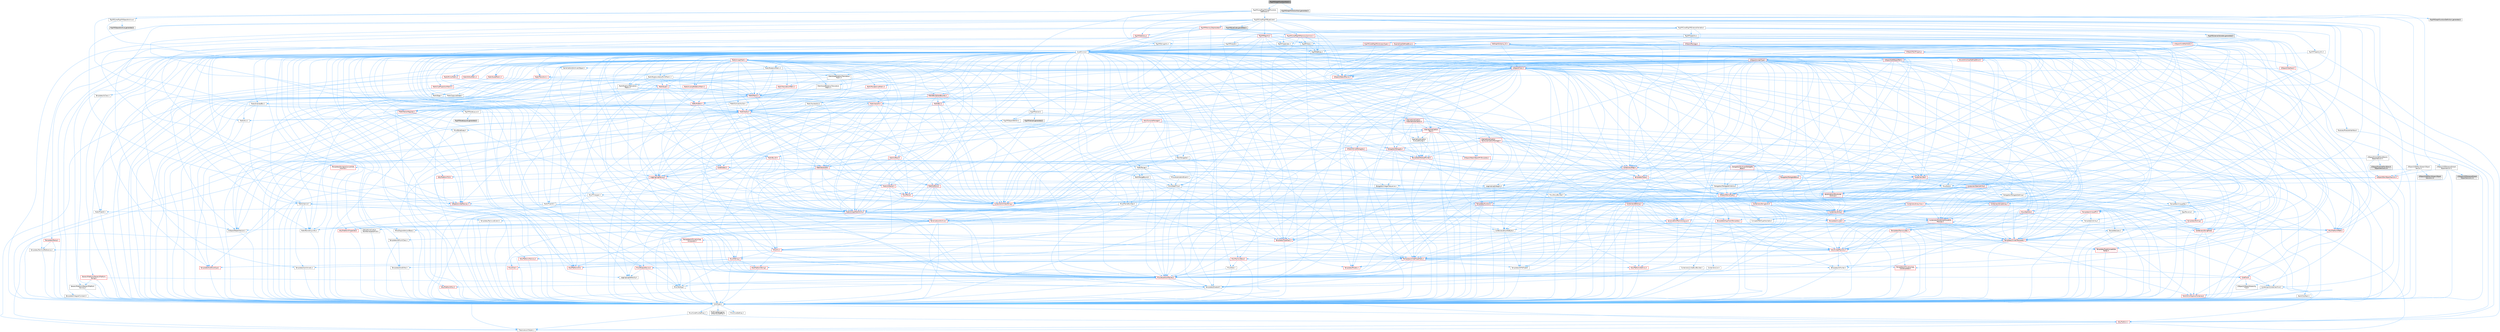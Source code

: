 digraph "RigVMGraphFunctionHost.h"
{
 // INTERACTIVE_SVG=YES
 // LATEX_PDF_SIZE
  bgcolor="transparent";
  edge [fontname=Helvetica,fontsize=10,labelfontname=Helvetica,labelfontsize=10];
  node [fontname=Helvetica,fontsize=10,shape=box,height=0.2,width=0.4];
  Node1 [id="Node000001",label="RigVMGraphFunctionHost.h",height=0.2,width=0.4,color="gray40", fillcolor="grey60", style="filled", fontcolor="black",tooltip=" "];
  Node1 -> Node2 [id="edge1_Node000001_Node000002",color="steelblue1",style="solid",tooltip=" "];
  Node2 [id="Node000002",label="RigVMCore/RigVMGraphFunction\lDefinition.h",height=0.2,width=0.4,color="grey40", fillcolor="white", style="filled",URL="$d1/db1/RigVMGraphFunctionDefinition_8h.html",tooltip=" "];
  Node2 -> Node3 [id="edge2_Node000002_Node000003",color="steelblue1",style="solid",tooltip=" "];
  Node3 [id="Node000003",label="RigVMObjectVersion.h",height=0.2,width=0.4,color="grey40", fillcolor="white", style="filled",URL="$d3/d2f/RigVMObjectVersion_8h.html",tooltip=" "];
  Node3 -> Node4 [id="edge3_Node000003_Node000004",color="steelblue1",style="solid",tooltip=" "];
  Node4 [id="Node000004",label="CoreTypes.h",height=0.2,width=0.4,color="grey40", fillcolor="white", style="filled",URL="$dc/dec/CoreTypes_8h.html",tooltip=" "];
  Node4 -> Node5 [id="edge4_Node000004_Node000005",color="steelblue1",style="solid",tooltip=" "];
  Node5 [id="Node000005",label="HAL/Platform.h",height=0.2,width=0.4,color="red", fillcolor="#FFF0F0", style="filled",URL="$d9/dd0/Platform_8h.html",tooltip=" "];
  Node5 -> Node9 [id="edge5_Node000005_Node000009",color="steelblue1",style="solid",tooltip=" "];
  Node9 [id="Node000009",label="PreprocessorHelpers.h",height=0.2,width=0.4,color="grey40", fillcolor="white", style="filled",URL="$db/ddb/PreprocessorHelpers_8h.html",tooltip=" "];
  Node4 -> Node15 [id="edge6_Node000004_Node000015",color="steelblue1",style="solid",tooltip=" "];
  Node15 [id="Node000015",label="ProfilingDebugging\l/UMemoryDefines.h",height=0.2,width=0.4,color="grey40", fillcolor="white", style="filled",URL="$d2/da2/UMemoryDefines_8h.html",tooltip=" "];
  Node4 -> Node16 [id="edge7_Node000004_Node000016",color="steelblue1",style="solid",tooltip=" "];
  Node16 [id="Node000016",label="Misc/CoreMiscDefines.h",height=0.2,width=0.4,color="grey40", fillcolor="white", style="filled",URL="$da/d38/CoreMiscDefines_8h.html",tooltip=" "];
  Node16 -> Node5 [id="edge8_Node000016_Node000005",color="steelblue1",style="solid",tooltip=" "];
  Node16 -> Node9 [id="edge9_Node000016_Node000009",color="steelblue1",style="solid",tooltip=" "];
  Node4 -> Node17 [id="edge10_Node000004_Node000017",color="steelblue1",style="solid",tooltip=" "];
  Node17 [id="Node000017",label="Misc/CoreDefines.h",height=0.2,width=0.4,color="grey40", fillcolor="white", style="filled",URL="$d3/dd2/CoreDefines_8h.html",tooltip=" "];
  Node3 -> Node18 [id="edge11_Node000003_Node000018",color="steelblue1",style="solid",tooltip=" "];
  Node18 [id="Node000018",label="Misc/Guid.h",height=0.2,width=0.4,color="grey40", fillcolor="white", style="filled",URL="$d6/d2a/Guid_8h.html",tooltip=" "];
  Node18 -> Node19 [id="edge12_Node000018_Node000019",color="steelblue1",style="solid",tooltip=" "];
  Node19 [id="Node000019",label="Containers/StringFwd.h",height=0.2,width=0.4,color="red", fillcolor="#FFF0F0", style="filled",URL="$df/d37/StringFwd_8h.html",tooltip=" "];
  Node19 -> Node4 [id="edge13_Node000019_Node000004",color="steelblue1",style="solid",tooltip=" "];
  Node19 -> Node22 [id="edge14_Node000019_Node000022",color="steelblue1",style="solid",tooltip=" "];
  Node22 [id="Node000022",label="Traits/IsContiguousContainer.h",height=0.2,width=0.4,color="red", fillcolor="#FFF0F0", style="filled",URL="$d5/d3c/IsContiguousContainer_8h.html",tooltip=" "];
  Node22 -> Node4 [id="edge15_Node000022_Node000004",color="steelblue1",style="solid",tooltip=" "];
  Node18 -> Node24 [id="edge16_Node000018_Node000024",color="steelblue1",style="solid",tooltip=" "];
  Node24 [id="Node000024",label="Containers/UnrealString.h",height=0.2,width=0.4,color="red", fillcolor="#FFF0F0", style="filled",URL="$d5/dba/UnrealString_8h.html",tooltip=" "];
  Node18 -> Node4 [id="edge17_Node000018_Node000004",color="steelblue1",style="solid",tooltip=" "];
  Node18 -> Node9 [id="edge18_Node000018_Node000009",color="steelblue1",style="solid",tooltip=" "];
  Node18 -> Node29 [id="edge19_Node000018_Node000029",color="steelblue1",style="solid",tooltip=" "];
  Node29 [id="Node000029",label="Hash/CityHash.h",height=0.2,width=0.4,color="grey40", fillcolor="white", style="filled",URL="$d0/d13/CityHash_8h.html",tooltip=" "];
  Node29 -> Node4 [id="edge20_Node000029_Node000004",color="steelblue1",style="solid",tooltip=" "];
  Node18 -> Node30 [id="edge21_Node000018_Node000030",color="steelblue1",style="solid",tooltip=" "];
  Node30 [id="Node000030",label="Misc/AssertionMacros.h",height=0.2,width=0.4,color="red", fillcolor="#FFF0F0", style="filled",URL="$d0/dfa/AssertionMacros_8h.html",tooltip=" "];
  Node30 -> Node4 [id="edge22_Node000030_Node000004",color="steelblue1",style="solid",tooltip=" "];
  Node30 -> Node5 [id="edge23_Node000030_Node000005",color="steelblue1",style="solid",tooltip=" "];
  Node30 -> Node31 [id="edge24_Node000030_Node000031",color="steelblue1",style="solid",tooltip=" "];
  Node31 [id="Node000031",label="HAL/PlatformMisc.h",height=0.2,width=0.4,color="red", fillcolor="#FFF0F0", style="filled",URL="$d0/df5/PlatformMisc_8h.html",tooltip=" "];
  Node31 -> Node4 [id="edge25_Node000031_Node000004",color="steelblue1",style="solid",tooltip=" "];
  Node30 -> Node9 [id="edge26_Node000030_Node000009",color="steelblue1",style="solid",tooltip=" "];
  Node30 -> Node61 [id="edge27_Node000030_Node000061",color="steelblue1",style="solid",tooltip=" "];
  Node61 [id="Node000061",label="Templates/EnableIf.h",height=0.2,width=0.4,color="grey40", fillcolor="white", style="filled",URL="$d7/d60/EnableIf_8h.html",tooltip=" "];
  Node61 -> Node4 [id="edge28_Node000061_Node000004",color="steelblue1",style="solid",tooltip=" "];
  Node30 -> Node67 [id="edge29_Node000030_Node000067",color="steelblue1",style="solid",tooltip=" "];
  Node67 [id="Node000067",label="Misc/VarArgs.h",height=0.2,width=0.4,color="grey40", fillcolor="white", style="filled",URL="$d5/d6f/VarArgs_8h.html",tooltip=" "];
  Node67 -> Node4 [id="edge30_Node000067_Node000004",color="steelblue1",style="solid",tooltip=" "];
  Node18 -> Node75 [id="edge31_Node000018_Node000075",color="steelblue1",style="solid",tooltip=" "];
  Node75 [id="Node000075",label="Misc/Crc.h",height=0.2,width=0.4,color="red", fillcolor="#FFF0F0", style="filled",URL="$d4/dd2/Crc_8h.html",tooltip=" "];
  Node75 -> Node4 [id="edge32_Node000075_Node000004",color="steelblue1",style="solid",tooltip=" "];
  Node75 -> Node76 [id="edge33_Node000075_Node000076",color="steelblue1",style="solid",tooltip=" "];
  Node76 [id="Node000076",label="HAL/PlatformString.h",height=0.2,width=0.4,color="red", fillcolor="#FFF0F0", style="filled",URL="$db/db5/PlatformString_8h.html",tooltip=" "];
  Node76 -> Node4 [id="edge34_Node000076_Node000004",color="steelblue1",style="solid",tooltip=" "];
  Node75 -> Node30 [id="edge35_Node000075_Node000030",color="steelblue1",style="solid",tooltip=" "];
  Node75 -> Node78 [id="edge36_Node000075_Node000078",color="steelblue1",style="solid",tooltip=" "];
  Node78 [id="Node000078",label="Misc/CString.h",height=0.2,width=0.4,color="red", fillcolor="#FFF0F0", style="filled",URL="$d2/d49/CString_8h.html",tooltip=" "];
  Node78 -> Node4 [id="edge37_Node000078_Node000004",color="steelblue1",style="solid",tooltip=" "];
  Node78 -> Node37 [id="edge38_Node000078_Node000037",color="steelblue1",style="solid",tooltip=" "];
  Node37 [id="Node000037",label="HAL/PlatformCrt.h",height=0.2,width=0.4,color="red", fillcolor="#FFF0F0", style="filled",URL="$d8/d75/PlatformCrt_8h.html",tooltip=" "];
  Node78 -> Node76 [id="edge39_Node000078_Node000076",color="steelblue1",style="solid",tooltip=" "];
  Node78 -> Node30 [id="edge40_Node000078_Node000030",color="steelblue1",style="solid",tooltip=" "];
  Node78 -> Node79 [id="edge41_Node000078_Node000079",color="steelblue1",style="solid",tooltip=" "];
  Node79 [id="Node000079",label="Misc/Char.h",height=0.2,width=0.4,color="red", fillcolor="#FFF0F0", style="filled",URL="$d0/d58/Char_8h.html",tooltip=" "];
  Node79 -> Node4 [id="edge42_Node000079_Node000004",color="steelblue1",style="solid",tooltip=" "];
  Node78 -> Node67 [id="edge43_Node000078_Node000067",color="steelblue1",style="solid",tooltip=" "];
  Node75 -> Node79 [id="edge44_Node000075_Node000079",color="steelblue1",style="solid",tooltip=" "];
  Node75 -> Node83 [id="edge45_Node000075_Node000083",color="steelblue1",style="solid",tooltip=" "];
  Node83 [id="Node000083",label="Templates/UnrealTypeTraits.h",height=0.2,width=0.4,color="red", fillcolor="#FFF0F0", style="filled",URL="$d2/d2d/UnrealTypeTraits_8h.html",tooltip=" "];
  Node83 -> Node4 [id="edge46_Node000083_Node000004",color="steelblue1",style="solid",tooltip=" "];
  Node83 -> Node84 [id="edge47_Node000083_Node000084",color="steelblue1",style="solid",tooltip=" "];
  Node84 [id="Node000084",label="Templates/IsPointer.h",height=0.2,width=0.4,color="grey40", fillcolor="white", style="filled",URL="$d7/d05/IsPointer_8h.html",tooltip=" "];
  Node84 -> Node4 [id="edge48_Node000084_Node000004",color="steelblue1",style="solid",tooltip=" "];
  Node83 -> Node30 [id="edge49_Node000083_Node000030",color="steelblue1",style="solid",tooltip=" "];
  Node83 -> Node85 [id="edge50_Node000083_Node000085",color="steelblue1",style="solid",tooltip=" "];
  Node85 [id="Node000085",label="Templates/AndOrNot.h",height=0.2,width=0.4,color="grey40", fillcolor="white", style="filled",URL="$db/d0a/AndOrNot_8h.html",tooltip=" "];
  Node85 -> Node4 [id="edge51_Node000085_Node000004",color="steelblue1",style="solid",tooltip=" "];
  Node83 -> Node61 [id="edge52_Node000083_Node000061",color="steelblue1",style="solid",tooltip=" "];
  Node83 -> Node86 [id="edge53_Node000083_Node000086",color="steelblue1",style="solid",tooltip=" "];
  Node86 [id="Node000086",label="Templates/IsArithmetic.h",height=0.2,width=0.4,color="grey40", fillcolor="white", style="filled",URL="$d2/d5d/IsArithmetic_8h.html",tooltip=" "];
  Node86 -> Node4 [id="edge54_Node000086_Node000004",color="steelblue1",style="solid",tooltip=" "];
  Node83 -> Node87 [id="edge55_Node000083_Node000087",color="steelblue1",style="solid",tooltip=" "];
  Node87 [id="Node000087",label="Templates/Models.h",height=0.2,width=0.4,color="red", fillcolor="#FFF0F0", style="filled",URL="$d3/d0c/Models_8h.html",tooltip=" "];
  Node83 -> Node88 [id="edge56_Node000083_Node000088",color="steelblue1",style="solid",tooltip=" "];
  Node88 [id="Node000088",label="Templates/IsPODType.h",height=0.2,width=0.4,color="grey40", fillcolor="white", style="filled",URL="$d7/db1/IsPODType_8h.html",tooltip=" "];
  Node88 -> Node4 [id="edge57_Node000088_Node000004",color="steelblue1",style="solid",tooltip=" "];
  Node83 -> Node89 [id="edge58_Node000083_Node000089",color="steelblue1",style="solid",tooltip=" "];
  Node89 [id="Node000089",label="Templates/IsUECoreType.h",height=0.2,width=0.4,color="red", fillcolor="#FFF0F0", style="filled",URL="$d1/db8/IsUECoreType_8h.html",tooltip=" "];
  Node89 -> Node4 [id="edge59_Node000089_Node000004",color="steelblue1",style="solid",tooltip=" "];
  Node83 -> Node90 [id="edge60_Node000083_Node000090",color="steelblue1",style="solid",tooltip=" "];
  Node90 [id="Node000090",label="Templates/IsTriviallyCopy\lConstructible.h",height=0.2,width=0.4,color="red", fillcolor="#FFF0F0", style="filled",URL="$d3/d78/IsTriviallyCopyConstructible_8h.html",tooltip=" "];
  Node90 -> Node4 [id="edge61_Node000090_Node000004",color="steelblue1",style="solid",tooltip=" "];
  Node18 -> Node91 [id="edge62_Node000018_Node000091",color="steelblue1",style="solid",tooltip=" "];
  Node91 [id="Node000091",label="Serialization/Archive.h",height=0.2,width=0.4,color="red", fillcolor="#FFF0F0", style="filled",URL="$d7/d3b/Archive_8h.html",tooltip=" "];
  Node91 -> Node33 [id="edge63_Node000091_Node000033",color="steelblue1",style="solid",tooltip=" "];
  Node33 [id="Node000033",label="CoreFwd.h",height=0.2,width=0.4,color="red", fillcolor="#FFF0F0", style="filled",URL="$d1/d1e/CoreFwd_8h.html",tooltip=" "];
  Node33 -> Node4 [id="edge64_Node000033_Node000004",color="steelblue1",style="solid",tooltip=" "];
  Node33 -> Node28 [id="edge65_Node000033_Node000028",color="steelblue1",style="solid",tooltip=" "];
  Node28 [id="Node000028",label="Containers/ContainersFwd.h",height=0.2,width=0.4,color="grey40", fillcolor="white", style="filled",URL="$d4/d0a/ContainersFwd_8h.html",tooltip=" "];
  Node28 -> Node5 [id="edge66_Node000028_Node000005",color="steelblue1",style="solid",tooltip=" "];
  Node28 -> Node4 [id="edge67_Node000028_Node000004",color="steelblue1",style="solid",tooltip=" "];
  Node28 -> Node22 [id="edge68_Node000028_Node000022",color="steelblue1",style="solid",tooltip=" "];
  Node33 -> Node35 [id="edge69_Node000033_Node000035",color="steelblue1",style="solid",tooltip=" "];
  Node35 [id="Node000035",label="UObject/UObjectHierarchy\lFwd.h",height=0.2,width=0.4,color="grey40", fillcolor="white", style="filled",URL="$d3/d13/UObjectHierarchyFwd_8h.html",tooltip=" "];
  Node91 -> Node4 [id="edge70_Node000091_Node000004",color="steelblue1",style="solid",tooltip=" "];
  Node91 -> Node92 [id="edge71_Node000091_Node000092",color="steelblue1",style="solid",tooltip=" "];
  Node92 [id="Node000092",label="HAL/PlatformProperties.h",height=0.2,width=0.4,color="red", fillcolor="#FFF0F0", style="filled",URL="$d9/db0/PlatformProperties_8h.html",tooltip=" "];
  Node92 -> Node4 [id="edge72_Node000092_Node000004",color="steelblue1",style="solid",tooltip=" "];
  Node91 -> Node95 [id="edge73_Node000091_Node000095",color="steelblue1",style="solid",tooltip=" "];
  Node95 [id="Node000095",label="Internationalization\l/TextNamespaceFwd.h",height=0.2,width=0.4,color="grey40", fillcolor="white", style="filled",URL="$d8/d97/TextNamespaceFwd_8h.html",tooltip=" "];
  Node95 -> Node4 [id="edge74_Node000095_Node000004",color="steelblue1",style="solid",tooltip=" "];
  Node91 -> Node30 [id="edge75_Node000091_Node000030",color="steelblue1",style="solid",tooltip=" "];
  Node91 -> Node96 [id="edge76_Node000091_Node000096",color="steelblue1",style="solid",tooltip=" "];
  Node96 [id="Node000096",label="Misc/EngineVersionBase.h",height=0.2,width=0.4,color="grey40", fillcolor="white", style="filled",URL="$d5/d2b/EngineVersionBase_8h.html",tooltip=" "];
  Node96 -> Node4 [id="edge77_Node000096_Node000004",color="steelblue1",style="solid",tooltip=" "];
  Node91 -> Node67 [id="edge78_Node000091_Node000067",color="steelblue1",style="solid",tooltip=" "];
  Node91 -> Node61 [id="edge79_Node000091_Node000061",color="steelblue1",style="solid",tooltip=" "];
  Node91 -> Node99 [id="edge80_Node000091_Node000099",color="steelblue1",style="solid",tooltip=" "];
  Node99 [id="Node000099",label="Templates/IsEnumClass.h",height=0.2,width=0.4,color="grey40", fillcolor="white", style="filled",URL="$d7/d15/IsEnumClass_8h.html",tooltip=" "];
  Node99 -> Node4 [id="edge81_Node000099_Node000004",color="steelblue1",style="solid",tooltip=" "];
  Node99 -> Node85 [id="edge82_Node000099_Node000085",color="steelblue1",style="solid",tooltip=" "];
  Node91 -> Node101 [id="edge83_Node000091_Node000101",color="steelblue1",style="solid",tooltip=" "];
  Node101 [id="Node000101",label="Templates/UnrealTemplate.h",height=0.2,width=0.4,color="red", fillcolor="#FFF0F0", style="filled",URL="$d4/d24/UnrealTemplate_8h.html",tooltip=" "];
  Node101 -> Node4 [id="edge84_Node000101_Node000004",color="steelblue1",style="solid",tooltip=" "];
  Node101 -> Node84 [id="edge85_Node000101_Node000084",color="steelblue1",style="solid",tooltip=" "];
  Node101 -> Node102 [id="edge86_Node000101_Node000102",color="steelblue1",style="solid",tooltip=" "];
  Node102 [id="Node000102",label="HAL/UnrealMemory.h",height=0.2,width=0.4,color="red", fillcolor="#FFF0F0", style="filled",URL="$d9/d96/UnrealMemory_8h.html",tooltip=" "];
  Node102 -> Node4 [id="edge87_Node000102_Node000004",color="steelblue1",style="solid",tooltip=" "];
  Node102 -> Node104 [id="edge88_Node000102_Node000104",color="steelblue1",style="solid",tooltip=" "];
  Node104 [id="Node000104",label="HAL/MemoryBase.h",height=0.2,width=0.4,color="red", fillcolor="#FFF0F0", style="filled",URL="$d6/d9f/MemoryBase_8h.html",tooltip=" "];
  Node104 -> Node4 [id="edge89_Node000104_Node000004",color="steelblue1",style="solid",tooltip=" "];
  Node104 -> Node54 [id="edge90_Node000104_Node000054",color="steelblue1",style="solid",tooltip=" "];
  Node54 [id="Node000054",label="HAL/PlatformAtomics.h",height=0.2,width=0.4,color="red", fillcolor="#FFF0F0", style="filled",URL="$d3/d36/PlatformAtomics_8h.html",tooltip=" "];
  Node54 -> Node4 [id="edge91_Node000054_Node000004",color="steelblue1",style="solid",tooltip=" "];
  Node104 -> Node37 [id="edge92_Node000104_Node000037",color="steelblue1",style="solid",tooltip=" "];
  Node104 -> Node105 [id="edge93_Node000104_Node000105",color="steelblue1",style="solid",tooltip=" "];
  Node105 [id="Node000105",label="Misc/Exec.h",height=0.2,width=0.4,color="grey40", fillcolor="white", style="filled",URL="$de/ddb/Exec_8h.html",tooltip=" "];
  Node105 -> Node4 [id="edge94_Node000105_Node000004",color="steelblue1",style="solid",tooltip=" "];
  Node105 -> Node30 [id="edge95_Node000105_Node000030",color="steelblue1",style="solid",tooltip=" "];
  Node104 -> Node106 [id="edge96_Node000104_Node000106",color="steelblue1",style="solid",tooltip=" "];
  Node106 [id="Node000106",label="Misc/OutputDevice.h",height=0.2,width=0.4,color="red", fillcolor="#FFF0F0", style="filled",URL="$d7/d32/OutputDevice_8h.html",tooltip=" "];
  Node106 -> Node33 [id="edge97_Node000106_Node000033",color="steelblue1",style="solid",tooltip=" "];
  Node106 -> Node4 [id="edge98_Node000106_Node000004",color="steelblue1",style="solid",tooltip=" "];
  Node106 -> Node107 [id="edge99_Node000106_Node000107",color="steelblue1",style="solid",tooltip=" "];
  Node107 [id="Node000107",label="Logging/LogVerbosity.h",height=0.2,width=0.4,color="grey40", fillcolor="white", style="filled",URL="$d2/d8f/LogVerbosity_8h.html",tooltip=" "];
  Node107 -> Node4 [id="edge100_Node000107_Node000004",color="steelblue1",style="solid",tooltip=" "];
  Node106 -> Node67 [id="edge101_Node000106_Node000067",color="steelblue1",style="solid",tooltip=" "];
  Node102 -> Node114 [id="edge102_Node000102_Node000114",color="steelblue1",style="solid",tooltip=" "];
  Node114 [id="Node000114",label="HAL/PlatformMemory.h",height=0.2,width=0.4,color="red", fillcolor="#FFF0F0", style="filled",URL="$de/d68/PlatformMemory_8h.html",tooltip=" "];
  Node114 -> Node4 [id="edge103_Node000114_Node000004",color="steelblue1",style="solid",tooltip=" "];
  Node102 -> Node84 [id="edge104_Node000102_Node000084",color="steelblue1",style="solid",tooltip=" "];
  Node101 -> Node83 [id="edge105_Node000101_Node000083",color="steelblue1",style="solid",tooltip=" "];
  Node101 -> Node119 [id="edge106_Node000101_Node000119",color="steelblue1",style="solid",tooltip=" "];
  Node119 [id="Node000119",label="Templates/RemoveReference.h",height=0.2,width=0.4,color="grey40", fillcolor="white", style="filled",URL="$da/dbe/RemoveReference_8h.html",tooltip=" "];
  Node119 -> Node4 [id="edge107_Node000119_Node000004",color="steelblue1",style="solid",tooltip=" "];
  Node101 -> Node120 [id="edge108_Node000101_Node000120",color="steelblue1",style="solid",tooltip=" "];
  Node120 [id="Node000120",label="Templates/TypeCompatible\lBytes.h",height=0.2,width=0.4,color="red", fillcolor="#FFF0F0", style="filled",URL="$df/d0a/TypeCompatibleBytes_8h.html",tooltip=" "];
  Node120 -> Node4 [id="edge109_Node000120_Node000004",color="steelblue1",style="solid",tooltip=" "];
  Node101 -> Node22 [id="edge110_Node000101_Node000022",color="steelblue1",style="solid",tooltip=" "];
  Node91 -> Node122 [id="edge111_Node000091_Node000122",color="steelblue1",style="solid",tooltip=" "];
  Node122 [id="Node000122",label="UObject/ObjectVersion.h",height=0.2,width=0.4,color="grey40", fillcolor="white", style="filled",URL="$da/d63/ObjectVersion_8h.html",tooltip=" "];
  Node122 -> Node4 [id="edge112_Node000122_Node000004",color="steelblue1",style="solid",tooltip=" "];
  Node18 -> Node123 [id="edge113_Node000018_Node000123",color="steelblue1",style="solid",tooltip=" "];
  Node123 [id="Node000123",label="Serialization/MemoryLayout.h",height=0.2,width=0.4,color="red", fillcolor="#FFF0F0", style="filled",URL="$d7/d66/MemoryLayout_8h.html",tooltip=" "];
  Node123 -> Node126 [id="edge114_Node000123_Node000126",color="steelblue1",style="solid",tooltip=" "];
  Node126 [id="Node000126",label="Containers/EnumAsByte.h",height=0.2,width=0.4,color="grey40", fillcolor="white", style="filled",URL="$d6/d9a/EnumAsByte_8h.html",tooltip=" "];
  Node126 -> Node4 [id="edge115_Node000126_Node000004",color="steelblue1",style="solid",tooltip=" "];
  Node126 -> Node88 [id="edge116_Node000126_Node000088",color="steelblue1",style="solid",tooltip=" "];
  Node126 -> Node127 [id="edge117_Node000126_Node000127",color="steelblue1",style="solid",tooltip=" "];
  Node127 [id="Node000127",label="Templates/TypeHash.h",height=0.2,width=0.4,color="red", fillcolor="#FFF0F0", style="filled",URL="$d1/d62/TypeHash_8h.html",tooltip=" "];
  Node127 -> Node4 [id="edge118_Node000127_Node000004",color="steelblue1",style="solid",tooltip=" "];
  Node127 -> Node75 [id="edge119_Node000127_Node000075",color="steelblue1",style="solid",tooltip=" "];
  Node123 -> Node19 [id="edge120_Node000123_Node000019",color="steelblue1",style="solid",tooltip=" "];
  Node123 -> Node102 [id="edge121_Node000123_Node000102",color="steelblue1",style="solid",tooltip=" "];
  Node123 -> Node61 [id="edge122_Node000123_Node000061",color="steelblue1",style="solid",tooltip=" "];
  Node123 -> Node87 [id="edge123_Node000123_Node000087",color="steelblue1",style="solid",tooltip=" "];
  Node123 -> Node101 [id="edge124_Node000123_Node000101",color="steelblue1",style="solid",tooltip=" "];
  Node18 -> Node132 [id="edge125_Node000018_Node000132",color="steelblue1",style="solid",tooltip=" "];
  Node132 [id="Node000132",label="Serialization/Structured\lArchive.h",height=0.2,width=0.4,color="red", fillcolor="#FFF0F0", style="filled",URL="$d9/d1e/StructuredArchive_8h.html",tooltip=" "];
  Node132 -> Node133 [id="edge126_Node000132_Node000133",color="steelblue1",style="solid",tooltip=" "];
  Node133 [id="Node000133",label="Containers/Array.h",height=0.2,width=0.4,color="red", fillcolor="#FFF0F0", style="filled",URL="$df/dd0/Array_8h.html",tooltip=" "];
  Node133 -> Node4 [id="edge127_Node000133_Node000004",color="steelblue1",style="solid",tooltip=" "];
  Node133 -> Node30 [id="edge128_Node000133_Node000030",color="steelblue1",style="solid",tooltip=" "];
  Node133 -> Node102 [id="edge129_Node000133_Node000102",color="steelblue1",style="solid",tooltip=" "];
  Node133 -> Node83 [id="edge130_Node000133_Node000083",color="steelblue1",style="solid",tooltip=" "];
  Node133 -> Node101 [id="edge131_Node000133_Node000101",color="steelblue1",style="solid",tooltip=" "];
  Node133 -> Node139 [id="edge132_Node000133_Node000139",color="steelblue1",style="solid",tooltip=" "];
  Node139 [id="Node000139",label="Containers/ContainerAllocation\lPolicies.h",height=0.2,width=0.4,color="red", fillcolor="#FFF0F0", style="filled",URL="$d7/dff/ContainerAllocationPolicies_8h.html",tooltip=" "];
  Node139 -> Node4 [id="edge133_Node000139_Node000004",color="steelblue1",style="solid",tooltip=" "];
  Node139 -> Node139 [id="edge134_Node000139_Node000139",color="steelblue1",style="solid",tooltip=" "];
  Node139 -> Node141 [id="edge135_Node000139_Node000141",color="steelblue1",style="solid",tooltip=" "];
  Node141 [id="Node000141",label="HAL/PlatformMath.h",height=0.2,width=0.4,color="red", fillcolor="#FFF0F0", style="filled",URL="$dc/d53/PlatformMath_8h.html",tooltip=" "];
  Node141 -> Node4 [id="edge136_Node000141_Node000004",color="steelblue1",style="solid",tooltip=" "];
  Node139 -> Node102 [id="edge137_Node000139_Node000102",color="steelblue1",style="solid",tooltip=" "];
  Node139 -> Node47 [id="edge138_Node000139_Node000047",color="steelblue1",style="solid",tooltip=" "];
  Node47 [id="Node000047",label="Math/NumericLimits.h",height=0.2,width=0.4,color="grey40", fillcolor="white", style="filled",URL="$df/d1b/NumericLimits_8h.html",tooltip=" "];
  Node47 -> Node4 [id="edge139_Node000047_Node000004",color="steelblue1",style="solid",tooltip=" "];
  Node139 -> Node30 [id="edge140_Node000139_Node000030",color="steelblue1",style="solid",tooltip=" "];
  Node139 -> Node148 [id="edge141_Node000139_Node000148",color="steelblue1",style="solid",tooltip=" "];
  Node148 [id="Node000148",label="Templates/MemoryOps.h",height=0.2,width=0.4,color="red", fillcolor="#FFF0F0", style="filled",URL="$db/dea/MemoryOps_8h.html",tooltip=" "];
  Node148 -> Node4 [id="edge142_Node000148_Node000004",color="steelblue1",style="solid",tooltip=" "];
  Node148 -> Node102 [id="edge143_Node000148_Node000102",color="steelblue1",style="solid",tooltip=" "];
  Node148 -> Node113 [id="edge144_Node000148_Node000113",color="steelblue1",style="solid",tooltip=" "];
  Node113 [id="Node000113",label="Templates/IsTriviallyCopy\lAssignable.h",height=0.2,width=0.4,color="red", fillcolor="#FFF0F0", style="filled",URL="$d2/df2/IsTriviallyCopyAssignable_8h.html",tooltip=" "];
  Node113 -> Node4 [id="edge145_Node000113_Node000004",color="steelblue1",style="solid",tooltip=" "];
  Node148 -> Node90 [id="edge146_Node000148_Node000090",color="steelblue1",style="solid",tooltip=" "];
  Node148 -> Node83 [id="edge147_Node000148_Node000083",color="steelblue1",style="solid",tooltip=" "];
  Node139 -> Node120 [id="edge148_Node000139_Node000120",color="steelblue1",style="solid",tooltip=" "];
  Node133 -> Node91 [id="edge149_Node000133_Node000091",color="steelblue1",style="solid",tooltip=" "];
  Node133 -> Node164 [id="edge150_Node000133_Node000164",color="steelblue1",style="solid",tooltip=" "];
  Node164 [id="Node000164",label="Concepts/GetTypeHashable.h",height=0.2,width=0.4,color="grey40", fillcolor="white", style="filled",URL="$d3/da2/GetTypeHashable_8h.html",tooltip=" "];
  Node164 -> Node4 [id="edge151_Node000164_Node000004",color="steelblue1",style="solid",tooltip=" "];
  Node164 -> Node127 [id="edge152_Node000164_Node000127",color="steelblue1",style="solid",tooltip=" "];
  Node133 -> Node153 [id="edge153_Node000133_Node000153",color="steelblue1",style="solid",tooltip=" "];
  Node153 [id="Node000153",label="Templates/Invoke.h",height=0.2,width=0.4,color="red", fillcolor="#FFF0F0", style="filled",URL="$d7/deb/Invoke_8h.html",tooltip=" "];
  Node153 -> Node4 [id="edge154_Node000153_Node000004",color="steelblue1",style="solid",tooltip=" "];
  Node153 -> Node101 [id="edge155_Node000153_Node000101",color="steelblue1",style="solid",tooltip=" "];
  Node133 -> Node158 [id="edge156_Node000133_Node000158",color="steelblue1",style="solid",tooltip=" "];
  Node158 [id="Node000158",label="Templates/Less.h",height=0.2,width=0.4,color="grey40", fillcolor="white", style="filled",URL="$de/dc8/Less_8h.html",tooltip=" "];
  Node158 -> Node4 [id="edge157_Node000158_Node000004",color="steelblue1",style="solid",tooltip=" "];
  Node158 -> Node101 [id="edge158_Node000158_Node000101",color="steelblue1",style="solid",tooltip=" "];
  Node133 -> Node166 [id="edge159_Node000133_Node000166",color="steelblue1",style="solid",tooltip=" "];
  Node166 [id="Node000166",label="Templates/Sorting.h",height=0.2,width=0.4,color="red", fillcolor="#FFF0F0", style="filled",URL="$d3/d9e/Sorting_8h.html",tooltip=" "];
  Node166 -> Node4 [id="edge160_Node000166_Node000004",color="steelblue1",style="solid",tooltip=" "];
  Node166 -> Node141 [id="edge161_Node000166_Node000141",color="steelblue1",style="solid",tooltip=" "];
  Node166 -> Node158 [id="edge162_Node000166_Node000158",color="steelblue1",style="solid",tooltip=" "];
  Node133 -> Node170 [id="edge163_Node000133_Node000170",color="steelblue1",style="solid",tooltip=" "];
  Node170 [id="Node000170",label="Templates/AlignmentTemplates.h",height=0.2,width=0.4,color="red", fillcolor="#FFF0F0", style="filled",URL="$dd/d32/AlignmentTemplates_8h.html",tooltip=" "];
  Node170 -> Node4 [id="edge164_Node000170_Node000004",color="steelblue1",style="solid",tooltip=" "];
  Node170 -> Node84 [id="edge165_Node000170_Node000084",color="steelblue1",style="solid",tooltip=" "];
  Node132 -> Node139 [id="edge166_Node000132_Node000139",color="steelblue1",style="solid",tooltip=" "];
  Node132 -> Node4 [id="edge167_Node000132_Node000004",color="steelblue1",style="solid",tooltip=" "];
  Node132 -> Node91 [id="edge168_Node000132_Node000091",color="steelblue1",style="solid",tooltip=" "];
  Node132 -> Node181 [id="edge169_Node000132_Node000181",color="steelblue1",style="solid",tooltip=" "];
  Node181 [id="Node000181",label="Templates/UniqueObj.h",height=0.2,width=0.4,color="grey40", fillcolor="white", style="filled",URL="$da/d95/UniqueObj_8h.html",tooltip=" "];
  Node181 -> Node4 [id="edge170_Node000181_Node000004",color="steelblue1",style="solid",tooltip=" "];
  Node181 -> Node182 [id="edge171_Node000181_Node000182",color="steelblue1",style="solid",tooltip=" "];
  Node182 [id="Node000182",label="Templates/UniquePtr.h",height=0.2,width=0.4,color="red", fillcolor="#FFF0F0", style="filled",URL="$de/d1a/UniquePtr_8h.html",tooltip=" "];
  Node182 -> Node4 [id="edge172_Node000182_Node000004",color="steelblue1",style="solid",tooltip=" "];
  Node182 -> Node101 [id="edge173_Node000182_Node000101",color="steelblue1",style="solid",tooltip=" "];
  Node182 -> Node183 [id="edge174_Node000182_Node000183",color="steelblue1",style="solid",tooltip=" "];
  Node183 [id="Node000183",label="Templates/IsArray.h",height=0.2,width=0.4,color="grey40", fillcolor="white", style="filled",URL="$d8/d8d/IsArray_8h.html",tooltip=" "];
  Node183 -> Node4 [id="edge175_Node000183_Node000004",color="steelblue1",style="solid",tooltip=" "];
  Node182 -> Node184 [id="edge176_Node000182_Node000184",color="steelblue1",style="solid",tooltip=" "];
  Node184 [id="Node000184",label="Templates/RemoveExtent.h",height=0.2,width=0.4,color="grey40", fillcolor="white", style="filled",URL="$dc/de9/RemoveExtent_8h.html",tooltip=" "];
  Node184 -> Node4 [id="edge177_Node000184_Node000004",color="steelblue1",style="solid",tooltip=" "];
  Node182 -> Node123 [id="edge178_Node000182_Node000123",color="steelblue1",style="solid",tooltip=" "];
  Node2 -> Node186 [id="edge179_Node000002_Node000186",color="steelblue1",style="solid",tooltip=" "];
  Node186 [id="Node000186",label="RigVMCore/RigVMExternalVariable.h",height=0.2,width=0.4,color="grey40", fillcolor="white", style="filled",URL="$d4/d6f/RigVMExternalVariable_8h.html",tooltip=" "];
  Node186 -> Node187 [id="edge180_Node000186_Node000187",color="steelblue1",style="solid",tooltip=" "];
  Node187 [id="Node000187",label="CoreMinimal.h",height=0.2,width=0.4,color="grey40", fillcolor="white", style="filled",URL="$d7/d67/CoreMinimal_8h.html",tooltip=" "];
  Node187 -> Node4 [id="edge181_Node000187_Node000004",color="steelblue1",style="solid",tooltip=" "];
  Node187 -> Node33 [id="edge182_Node000187_Node000033",color="steelblue1",style="solid",tooltip=" "];
  Node187 -> Node35 [id="edge183_Node000187_Node000035",color="steelblue1",style="solid",tooltip=" "];
  Node187 -> Node28 [id="edge184_Node000187_Node000028",color="steelblue1",style="solid",tooltip=" "];
  Node187 -> Node67 [id="edge185_Node000187_Node000067",color="steelblue1",style="solid",tooltip=" "];
  Node187 -> Node107 [id="edge186_Node000187_Node000107",color="steelblue1",style="solid",tooltip=" "];
  Node187 -> Node106 [id="edge187_Node000187_Node000106",color="steelblue1",style="solid",tooltip=" "];
  Node187 -> Node37 [id="edge188_Node000187_Node000037",color="steelblue1",style="solid",tooltip=" "];
  Node187 -> Node31 [id="edge189_Node000187_Node000031",color="steelblue1",style="solid",tooltip=" "];
  Node187 -> Node30 [id="edge190_Node000187_Node000030",color="steelblue1",style="solid",tooltip=" "];
  Node187 -> Node84 [id="edge191_Node000187_Node000084",color="steelblue1",style="solid",tooltip=" "];
  Node187 -> Node114 [id="edge192_Node000187_Node000114",color="steelblue1",style="solid",tooltip=" "];
  Node187 -> Node54 [id="edge193_Node000187_Node000054",color="steelblue1",style="solid",tooltip=" "];
  Node187 -> Node105 [id="edge194_Node000187_Node000105",color="steelblue1",style="solid",tooltip=" "];
  Node187 -> Node104 [id="edge195_Node000187_Node000104",color="steelblue1",style="solid",tooltip=" "];
  Node187 -> Node102 [id="edge196_Node000187_Node000102",color="steelblue1",style="solid",tooltip=" "];
  Node187 -> Node86 [id="edge197_Node000187_Node000086",color="steelblue1",style="solid",tooltip=" "];
  Node187 -> Node85 [id="edge198_Node000187_Node000085",color="steelblue1",style="solid",tooltip=" "];
  Node187 -> Node88 [id="edge199_Node000187_Node000088",color="steelblue1",style="solid",tooltip=" "];
  Node187 -> Node89 [id="edge200_Node000187_Node000089",color="steelblue1",style="solid",tooltip=" "];
  Node187 -> Node90 [id="edge201_Node000187_Node000090",color="steelblue1",style="solid",tooltip=" "];
  Node187 -> Node83 [id="edge202_Node000187_Node000083",color="steelblue1",style="solid",tooltip=" "];
  Node187 -> Node61 [id="edge203_Node000187_Node000061",color="steelblue1",style="solid",tooltip=" "];
  Node187 -> Node119 [id="edge204_Node000187_Node000119",color="steelblue1",style="solid",tooltip=" "];
  Node187 -> Node188 [id="edge205_Node000187_Node000188",color="steelblue1",style="solid",tooltip=" "];
  Node188 [id="Node000188",label="Templates/IntegralConstant.h",height=0.2,width=0.4,color="grey40", fillcolor="white", style="filled",URL="$db/d1b/IntegralConstant_8h.html",tooltip=" "];
  Node188 -> Node4 [id="edge206_Node000188_Node000004",color="steelblue1",style="solid",tooltip=" "];
  Node187 -> Node189 [id="edge207_Node000187_Node000189",color="steelblue1",style="solid",tooltip=" "];
  Node189 [id="Node000189",label="Templates/IsClass.h",height=0.2,width=0.4,color="grey40", fillcolor="white", style="filled",URL="$db/dcb/IsClass_8h.html",tooltip=" "];
  Node189 -> Node4 [id="edge208_Node000189_Node000004",color="steelblue1",style="solid",tooltip=" "];
  Node187 -> Node120 [id="edge209_Node000187_Node000120",color="steelblue1",style="solid",tooltip=" "];
  Node187 -> Node22 [id="edge210_Node000187_Node000022",color="steelblue1",style="solid",tooltip=" "];
  Node187 -> Node101 [id="edge211_Node000187_Node000101",color="steelblue1",style="solid",tooltip=" "];
  Node187 -> Node47 [id="edge212_Node000187_Node000047",color="steelblue1",style="solid",tooltip=" "];
  Node187 -> Node141 [id="edge213_Node000187_Node000141",color="steelblue1",style="solid",tooltip=" "];
  Node187 -> Node113 [id="edge214_Node000187_Node000113",color="steelblue1",style="solid",tooltip=" "];
  Node187 -> Node148 [id="edge215_Node000187_Node000148",color="steelblue1",style="solid",tooltip=" "];
  Node187 -> Node139 [id="edge216_Node000187_Node000139",color="steelblue1",style="solid",tooltip=" "];
  Node187 -> Node99 [id="edge217_Node000187_Node000099",color="steelblue1",style="solid",tooltip=" "];
  Node187 -> Node92 [id="edge218_Node000187_Node000092",color="steelblue1",style="solid",tooltip=" "];
  Node187 -> Node96 [id="edge219_Node000187_Node000096",color="steelblue1",style="solid",tooltip=" "];
  Node187 -> Node95 [id="edge220_Node000187_Node000095",color="steelblue1",style="solid",tooltip=" "];
  Node187 -> Node91 [id="edge221_Node000187_Node000091",color="steelblue1",style="solid",tooltip=" "];
  Node187 -> Node158 [id="edge222_Node000187_Node000158",color="steelblue1",style="solid",tooltip=" "];
  Node187 -> Node166 [id="edge223_Node000187_Node000166",color="steelblue1",style="solid",tooltip=" "];
  Node187 -> Node79 [id="edge224_Node000187_Node000079",color="steelblue1",style="solid",tooltip=" "];
  Node187 -> Node190 [id="edge225_Node000187_Node000190",color="steelblue1",style="solid",tooltip=" "];
  Node190 [id="Node000190",label="GenericPlatform/GenericPlatform\lStricmp.h",height=0.2,width=0.4,color="grey40", fillcolor="white", style="filled",URL="$d2/d86/GenericPlatformStricmp_8h.html",tooltip=" "];
  Node190 -> Node4 [id="edge226_Node000190_Node000004",color="steelblue1",style="solid",tooltip=" "];
  Node187 -> Node191 [id="edge227_Node000187_Node000191",color="steelblue1",style="solid",tooltip=" "];
  Node191 [id="Node000191",label="GenericPlatform/GenericPlatform\lString.h",height=0.2,width=0.4,color="red", fillcolor="#FFF0F0", style="filled",URL="$dd/d20/GenericPlatformString_8h.html",tooltip=" "];
  Node191 -> Node4 [id="edge228_Node000191_Node000004",color="steelblue1",style="solid",tooltip=" "];
  Node191 -> Node190 [id="edge229_Node000191_Node000190",color="steelblue1",style="solid",tooltip=" "];
  Node191 -> Node61 [id="edge230_Node000191_Node000061",color="steelblue1",style="solid",tooltip=" "];
  Node187 -> Node76 [id="edge231_Node000187_Node000076",color="steelblue1",style="solid",tooltip=" "];
  Node187 -> Node78 [id="edge232_Node000187_Node000078",color="steelblue1",style="solid",tooltip=" "];
  Node187 -> Node75 [id="edge233_Node000187_Node000075",color="steelblue1",style="solid",tooltip=" "];
  Node187 -> Node169 [id="edge234_Node000187_Node000169",color="steelblue1",style="solid",tooltip=" "];
  Node169 [id="Node000169",label="Math/UnrealMathUtility.h",height=0.2,width=0.4,color="red", fillcolor="#FFF0F0", style="filled",URL="$db/db8/UnrealMathUtility_8h.html",tooltip=" "];
  Node169 -> Node4 [id="edge235_Node000169_Node000004",color="steelblue1",style="solid",tooltip=" "];
  Node169 -> Node30 [id="edge236_Node000169_Node000030",color="steelblue1",style="solid",tooltip=" "];
  Node169 -> Node141 [id="edge237_Node000169_Node000141",color="steelblue1",style="solid",tooltip=" "];
  Node187 -> Node24 [id="edge238_Node000187_Node000024",color="steelblue1",style="solid",tooltip=" "];
  Node187 -> Node133 [id="edge239_Node000187_Node000133",color="steelblue1",style="solid",tooltip=" "];
  Node187 -> Node194 [id="edge240_Node000187_Node000194",color="steelblue1",style="solid",tooltip=" "];
  Node194 [id="Node000194",label="Misc/FrameNumber.h",height=0.2,width=0.4,color="grey40", fillcolor="white", style="filled",URL="$dd/dbd/FrameNumber_8h.html",tooltip=" "];
  Node194 -> Node4 [id="edge241_Node000194_Node000004",color="steelblue1",style="solid",tooltip=" "];
  Node194 -> Node47 [id="edge242_Node000194_Node000047",color="steelblue1",style="solid",tooltip=" "];
  Node194 -> Node169 [id="edge243_Node000194_Node000169",color="steelblue1",style="solid",tooltip=" "];
  Node194 -> Node61 [id="edge244_Node000194_Node000061",color="steelblue1",style="solid",tooltip=" "];
  Node194 -> Node83 [id="edge245_Node000194_Node000083",color="steelblue1",style="solid",tooltip=" "];
  Node187 -> Node195 [id="edge246_Node000187_Node000195",color="steelblue1",style="solid",tooltip=" "];
  Node195 [id="Node000195",label="Misc/Timespan.h",height=0.2,width=0.4,color="grey40", fillcolor="white", style="filled",URL="$da/dd9/Timespan_8h.html",tooltip=" "];
  Node195 -> Node4 [id="edge247_Node000195_Node000004",color="steelblue1",style="solid",tooltip=" "];
  Node195 -> Node196 [id="edge248_Node000195_Node000196",color="steelblue1",style="solid",tooltip=" "];
  Node196 [id="Node000196",label="Math/Interval.h",height=0.2,width=0.4,color="grey40", fillcolor="white", style="filled",URL="$d1/d55/Interval_8h.html",tooltip=" "];
  Node196 -> Node4 [id="edge249_Node000196_Node000004",color="steelblue1",style="solid",tooltip=" "];
  Node196 -> Node86 [id="edge250_Node000196_Node000086",color="steelblue1",style="solid",tooltip=" "];
  Node196 -> Node83 [id="edge251_Node000196_Node000083",color="steelblue1",style="solid",tooltip=" "];
  Node196 -> Node47 [id="edge252_Node000196_Node000047",color="steelblue1",style="solid",tooltip=" "];
  Node196 -> Node169 [id="edge253_Node000196_Node000169",color="steelblue1",style="solid",tooltip=" "];
  Node195 -> Node169 [id="edge254_Node000195_Node000169",color="steelblue1",style="solid",tooltip=" "];
  Node195 -> Node30 [id="edge255_Node000195_Node000030",color="steelblue1",style="solid",tooltip=" "];
  Node187 -> Node197 [id="edge256_Node000187_Node000197",color="steelblue1",style="solid",tooltip=" "];
  Node197 [id="Node000197",label="Containers/StringConv.h",height=0.2,width=0.4,color="red", fillcolor="#FFF0F0", style="filled",URL="$d3/ddf/StringConv_8h.html",tooltip=" "];
  Node197 -> Node4 [id="edge257_Node000197_Node000004",color="steelblue1",style="solid",tooltip=" "];
  Node197 -> Node30 [id="edge258_Node000197_Node000030",color="steelblue1",style="solid",tooltip=" "];
  Node197 -> Node139 [id="edge259_Node000197_Node000139",color="steelblue1",style="solid",tooltip=" "];
  Node197 -> Node133 [id="edge260_Node000197_Node000133",color="steelblue1",style="solid",tooltip=" "];
  Node197 -> Node78 [id="edge261_Node000197_Node000078",color="steelblue1",style="solid",tooltip=" "];
  Node197 -> Node183 [id="edge262_Node000197_Node000183",color="steelblue1",style="solid",tooltip=" "];
  Node197 -> Node101 [id="edge263_Node000197_Node000101",color="steelblue1",style="solid",tooltip=" "];
  Node197 -> Node83 [id="edge264_Node000197_Node000083",color="steelblue1",style="solid",tooltip=" "];
  Node197 -> Node22 [id="edge265_Node000197_Node000022",color="steelblue1",style="solid",tooltip=" "];
  Node187 -> Node198 [id="edge266_Node000187_Node000198",color="steelblue1",style="solid",tooltip=" "];
  Node198 [id="Node000198",label="UObject/UnrealNames.h",height=0.2,width=0.4,color="red", fillcolor="#FFF0F0", style="filled",URL="$d8/db1/UnrealNames_8h.html",tooltip=" "];
  Node198 -> Node4 [id="edge267_Node000198_Node000004",color="steelblue1",style="solid",tooltip=" "];
  Node187 -> Node200 [id="edge268_Node000187_Node000200",color="steelblue1",style="solid",tooltip=" "];
  Node200 [id="Node000200",label="UObject/NameTypes.h",height=0.2,width=0.4,color="red", fillcolor="#FFF0F0", style="filled",URL="$d6/d35/NameTypes_8h.html",tooltip=" "];
  Node200 -> Node4 [id="edge269_Node000200_Node000004",color="steelblue1",style="solid",tooltip=" "];
  Node200 -> Node30 [id="edge270_Node000200_Node000030",color="steelblue1",style="solid",tooltip=" "];
  Node200 -> Node102 [id="edge271_Node000200_Node000102",color="steelblue1",style="solid",tooltip=" "];
  Node200 -> Node83 [id="edge272_Node000200_Node000083",color="steelblue1",style="solid",tooltip=" "];
  Node200 -> Node101 [id="edge273_Node000200_Node000101",color="steelblue1",style="solid",tooltip=" "];
  Node200 -> Node24 [id="edge274_Node000200_Node000024",color="steelblue1",style="solid",tooltip=" "];
  Node200 -> Node197 [id="edge275_Node000200_Node000197",color="steelblue1",style="solid",tooltip=" "];
  Node200 -> Node19 [id="edge276_Node000200_Node000019",color="steelblue1",style="solid",tooltip=" "];
  Node200 -> Node198 [id="edge277_Node000200_Node000198",color="steelblue1",style="solid",tooltip=" "];
  Node200 -> Node123 [id="edge278_Node000200_Node000123",color="steelblue1",style="solid",tooltip=" "];
  Node187 -> Node208 [id="edge279_Node000187_Node000208",color="steelblue1",style="solid",tooltip=" "];
  Node208 [id="Node000208",label="Misc/Parse.h",height=0.2,width=0.4,color="red", fillcolor="#FFF0F0", style="filled",URL="$dc/d71/Parse_8h.html",tooltip=" "];
  Node208 -> Node19 [id="edge280_Node000208_Node000019",color="steelblue1",style="solid",tooltip=" "];
  Node208 -> Node24 [id="edge281_Node000208_Node000024",color="steelblue1",style="solid",tooltip=" "];
  Node208 -> Node4 [id="edge282_Node000208_Node000004",color="steelblue1",style="solid",tooltip=" "];
  Node208 -> Node37 [id="edge283_Node000208_Node000037",color="steelblue1",style="solid",tooltip=" "];
  Node208 -> Node209 [id="edge284_Node000208_Node000209",color="steelblue1",style="solid",tooltip=" "];
  Node209 [id="Node000209",label="Templates/Function.h",height=0.2,width=0.4,color="red", fillcolor="#FFF0F0", style="filled",URL="$df/df5/Function_8h.html",tooltip=" "];
  Node209 -> Node4 [id="edge285_Node000209_Node000004",color="steelblue1",style="solid",tooltip=" "];
  Node209 -> Node30 [id="edge286_Node000209_Node000030",color="steelblue1",style="solid",tooltip=" "];
  Node209 -> Node102 [id="edge287_Node000209_Node000102",color="steelblue1",style="solid",tooltip=" "];
  Node209 -> Node83 [id="edge288_Node000209_Node000083",color="steelblue1",style="solid",tooltip=" "];
  Node209 -> Node153 [id="edge289_Node000209_Node000153",color="steelblue1",style="solid",tooltip=" "];
  Node209 -> Node101 [id="edge290_Node000209_Node000101",color="steelblue1",style="solid",tooltip=" "];
  Node209 -> Node169 [id="edge291_Node000209_Node000169",color="steelblue1",style="solid",tooltip=" "];
  Node187 -> Node170 [id="edge292_Node000187_Node000170",color="steelblue1",style="solid",tooltip=" "];
  Node187 -> Node211 [id="edge293_Node000187_Node000211",color="steelblue1",style="solid",tooltip=" "];
  Node211 [id="Node000211",label="Misc/StructBuilder.h",height=0.2,width=0.4,color="grey40", fillcolor="white", style="filled",URL="$d9/db3/StructBuilder_8h.html",tooltip=" "];
  Node211 -> Node4 [id="edge294_Node000211_Node000004",color="steelblue1",style="solid",tooltip=" "];
  Node211 -> Node169 [id="edge295_Node000211_Node000169",color="steelblue1",style="solid",tooltip=" "];
  Node211 -> Node170 [id="edge296_Node000211_Node000170",color="steelblue1",style="solid",tooltip=" "];
  Node187 -> Node143 [id="edge297_Node000187_Node000143",color="steelblue1",style="solid",tooltip=" "];
  Node143 [id="Node000143",label="Templates/Decay.h",height=0.2,width=0.4,color="red", fillcolor="#FFF0F0", style="filled",URL="$dd/d0f/Decay_8h.html",tooltip=" "];
  Node143 -> Node4 [id="edge298_Node000143_Node000004",color="steelblue1",style="solid",tooltip=" "];
  Node143 -> Node119 [id="edge299_Node000143_Node000119",color="steelblue1",style="solid",tooltip=" "];
  Node187 -> Node212 [id="edge300_Node000187_Node000212",color="steelblue1",style="solid",tooltip=" "];
  Node212 [id="Node000212",label="Templates/PointerIsConvertible\lFromTo.h",height=0.2,width=0.4,color="red", fillcolor="#FFF0F0", style="filled",URL="$d6/d65/PointerIsConvertibleFromTo_8h.html",tooltip=" "];
  Node212 -> Node4 [id="edge301_Node000212_Node000004",color="steelblue1",style="solid",tooltip=" "];
  Node187 -> Node153 [id="edge302_Node000187_Node000153",color="steelblue1",style="solid",tooltip=" "];
  Node187 -> Node209 [id="edge303_Node000187_Node000209",color="steelblue1",style="solid",tooltip=" "];
  Node187 -> Node127 [id="edge304_Node000187_Node000127",color="steelblue1",style="solid",tooltip=" "];
  Node187 -> Node213 [id="edge305_Node000187_Node000213",color="steelblue1",style="solid",tooltip=" "];
  Node213 [id="Node000213",label="Containers/ScriptArray.h",height=0.2,width=0.4,color="red", fillcolor="#FFF0F0", style="filled",URL="$dc/daf/ScriptArray_8h.html",tooltip=" "];
  Node213 -> Node4 [id="edge306_Node000213_Node000004",color="steelblue1",style="solid",tooltip=" "];
  Node213 -> Node30 [id="edge307_Node000213_Node000030",color="steelblue1",style="solid",tooltip=" "];
  Node213 -> Node102 [id="edge308_Node000213_Node000102",color="steelblue1",style="solid",tooltip=" "];
  Node213 -> Node139 [id="edge309_Node000213_Node000139",color="steelblue1",style="solid",tooltip=" "];
  Node213 -> Node133 [id="edge310_Node000213_Node000133",color="steelblue1",style="solid",tooltip=" "];
  Node187 -> Node214 [id="edge311_Node000187_Node000214",color="steelblue1",style="solid",tooltip=" "];
  Node214 [id="Node000214",label="Containers/BitArray.h",height=0.2,width=0.4,color="red", fillcolor="#FFF0F0", style="filled",URL="$d1/de4/BitArray_8h.html",tooltip=" "];
  Node214 -> Node139 [id="edge312_Node000214_Node000139",color="steelblue1",style="solid",tooltip=" "];
  Node214 -> Node4 [id="edge313_Node000214_Node000004",color="steelblue1",style="solid",tooltip=" "];
  Node214 -> Node54 [id="edge314_Node000214_Node000054",color="steelblue1",style="solid",tooltip=" "];
  Node214 -> Node102 [id="edge315_Node000214_Node000102",color="steelblue1",style="solid",tooltip=" "];
  Node214 -> Node169 [id="edge316_Node000214_Node000169",color="steelblue1",style="solid",tooltip=" "];
  Node214 -> Node30 [id="edge317_Node000214_Node000030",color="steelblue1",style="solid",tooltip=" "];
  Node214 -> Node91 [id="edge318_Node000214_Node000091",color="steelblue1",style="solid",tooltip=" "];
  Node214 -> Node123 [id="edge319_Node000214_Node000123",color="steelblue1",style="solid",tooltip=" "];
  Node214 -> Node61 [id="edge320_Node000214_Node000061",color="steelblue1",style="solid",tooltip=" "];
  Node214 -> Node153 [id="edge321_Node000214_Node000153",color="steelblue1",style="solid",tooltip=" "];
  Node214 -> Node101 [id="edge322_Node000214_Node000101",color="steelblue1",style="solid",tooltip=" "];
  Node214 -> Node83 [id="edge323_Node000214_Node000083",color="steelblue1",style="solid",tooltip=" "];
  Node187 -> Node215 [id="edge324_Node000187_Node000215",color="steelblue1",style="solid",tooltip=" "];
  Node215 [id="Node000215",label="Containers/SparseArray.h",height=0.2,width=0.4,color="red", fillcolor="#FFF0F0", style="filled",URL="$d5/dbf/SparseArray_8h.html",tooltip=" "];
  Node215 -> Node4 [id="edge325_Node000215_Node000004",color="steelblue1",style="solid",tooltip=" "];
  Node215 -> Node30 [id="edge326_Node000215_Node000030",color="steelblue1",style="solid",tooltip=" "];
  Node215 -> Node102 [id="edge327_Node000215_Node000102",color="steelblue1",style="solid",tooltip=" "];
  Node215 -> Node83 [id="edge328_Node000215_Node000083",color="steelblue1",style="solid",tooltip=" "];
  Node215 -> Node101 [id="edge329_Node000215_Node000101",color="steelblue1",style="solid",tooltip=" "];
  Node215 -> Node139 [id="edge330_Node000215_Node000139",color="steelblue1",style="solid",tooltip=" "];
  Node215 -> Node158 [id="edge331_Node000215_Node000158",color="steelblue1",style="solid",tooltip=" "];
  Node215 -> Node133 [id="edge332_Node000215_Node000133",color="steelblue1",style="solid",tooltip=" "];
  Node215 -> Node169 [id="edge333_Node000215_Node000169",color="steelblue1",style="solid",tooltip=" "];
  Node215 -> Node213 [id="edge334_Node000215_Node000213",color="steelblue1",style="solid",tooltip=" "];
  Node215 -> Node214 [id="edge335_Node000215_Node000214",color="steelblue1",style="solid",tooltip=" "];
  Node215 -> Node132 [id="edge336_Node000215_Node000132",color="steelblue1",style="solid",tooltip=" "];
  Node215 -> Node24 [id="edge337_Node000215_Node000024",color="steelblue1",style="solid",tooltip=" "];
  Node187 -> Node216 [id="edge338_Node000187_Node000216",color="steelblue1",style="solid",tooltip=" "];
  Node216 [id="Node000216",label="Containers/Set.h",height=0.2,width=0.4,color="red", fillcolor="#FFF0F0", style="filled",URL="$d4/d45/Set_8h.html",tooltip=" "];
  Node216 -> Node139 [id="edge339_Node000216_Node000139",color="steelblue1",style="solid",tooltip=" "];
  Node216 -> Node215 [id="edge340_Node000216_Node000215",color="steelblue1",style="solid",tooltip=" "];
  Node216 -> Node28 [id="edge341_Node000216_Node000028",color="steelblue1",style="solid",tooltip=" "];
  Node216 -> Node169 [id="edge342_Node000216_Node000169",color="steelblue1",style="solid",tooltip=" "];
  Node216 -> Node30 [id="edge343_Node000216_Node000030",color="steelblue1",style="solid",tooltip=" "];
  Node216 -> Node211 [id="edge344_Node000216_Node000211",color="steelblue1",style="solid",tooltip=" "];
  Node216 -> Node132 [id="edge345_Node000216_Node000132",color="steelblue1",style="solid",tooltip=" "];
  Node216 -> Node209 [id="edge346_Node000216_Node000209",color="steelblue1",style="solid",tooltip=" "];
  Node216 -> Node166 [id="edge347_Node000216_Node000166",color="steelblue1",style="solid",tooltip=" "];
  Node216 -> Node127 [id="edge348_Node000216_Node000127",color="steelblue1",style="solid",tooltip=" "];
  Node216 -> Node101 [id="edge349_Node000216_Node000101",color="steelblue1",style="solid",tooltip=" "];
  Node187 -> Node219 [id="edge350_Node000187_Node000219",color="steelblue1",style="solid",tooltip=" "];
  Node219 [id="Node000219",label="Algo/Reverse.h",height=0.2,width=0.4,color="grey40", fillcolor="white", style="filled",URL="$d5/d93/Reverse_8h.html",tooltip=" "];
  Node219 -> Node4 [id="edge351_Node000219_Node000004",color="steelblue1",style="solid",tooltip=" "];
  Node219 -> Node101 [id="edge352_Node000219_Node000101",color="steelblue1",style="solid",tooltip=" "];
  Node187 -> Node220 [id="edge353_Node000187_Node000220",color="steelblue1",style="solid",tooltip=" "];
  Node220 [id="Node000220",label="Containers/Map.h",height=0.2,width=0.4,color="red", fillcolor="#FFF0F0", style="filled",URL="$df/d79/Map_8h.html",tooltip=" "];
  Node220 -> Node4 [id="edge354_Node000220_Node000004",color="steelblue1",style="solid",tooltip=" "];
  Node220 -> Node219 [id="edge355_Node000220_Node000219",color="steelblue1",style="solid",tooltip=" "];
  Node220 -> Node216 [id="edge356_Node000220_Node000216",color="steelblue1",style="solid",tooltip=" "];
  Node220 -> Node24 [id="edge357_Node000220_Node000024",color="steelblue1",style="solid",tooltip=" "];
  Node220 -> Node30 [id="edge358_Node000220_Node000030",color="steelblue1",style="solid",tooltip=" "];
  Node220 -> Node211 [id="edge359_Node000220_Node000211",color="steelblue1",style="solid",tooltip=" "];
  Node220 -> Node209 [id="edge360_Node000220_Node000209",color="steelblue1",style="solid",tooltip=" "];
  Node220 -> Node166 [id="edge361_Node000220_Node000166",color="steelblue1",style="solid",tooltip=" "];
  Node220 -> Node221 [id="edge362_Node000220_Node000221",color="steelblue1",style="solid",tooltip=" "];
  Node221 [id="Node000221",label="Templates/Tuple.h",height=0.2,width=0.4,color="red", fillcolor="#FFF0F0", style="filled",URL="$d2/d4f/Tuple_8h.html",tooltip=" "];
  Node221 -> Node4 [id="edge363_Node000221_Node000004",color="steelblue1",style="solid",tooltip=" "];
  Node221 -> Node101 [id="edge364_Node000221_Node000101",color="steelblue1",style="solid",tooltip=" "];
  Node221 -> Node222 [id="edge365_Node000221_Node000222",color="steelblue1",style="solid",tooltip=" "];
  Node222 [id="Node000222",label="Delegates/IntegerSequence.h",height=0.2,width=0.4,color="grey40", fillcolor="white", style="filled",URL="$d2/dcc/IntegerSequence_8h.html",tooltip=" "];
  Node222 -> Node4 [id="edge366_Node000222_Node000004",color="steelblue1",style="solid",tooltip=" "];
  Node221 -> Node153 [id="edge367_Node000221_Node000153",color="steelblue1",style="solid",tooltip=" "];
  Node221 -> Node132 [id="edge368_Node000221_Node000132",color="steelblue1",style="solid",tooltip=" "];
  Node221 -> Node123 [id="edge369_Node000221_Node000123",color="steelblue1",style="solid",tooltip=" "];
  Node221 -> Node127 [id="edge370_Node000221_Node000127",color="steelblue1",style="solid",tooltip=" "];
  Node220 -> Node101 [id="edge371_Node000220_Node000101",color="steelblue1",style="solid",tooltip=" "];
  Node220 -> Node83 [id="edge372_Node000220_Node000083",color="steelblue1",style="solid",tooltip=" "];
  Node187 -> Node224 [id="edge373_Node000187_Node000224",color="steelblue1",style="solid",tooltip=" "];
  Node224 [id="Node000224",label="Math/IntPoint.h",height=0.2,width=0.4,color="red", fillcolor="#FFF0F0", style="filled",URL="$d3/df7/IntPoint_8h.html",tooltip=" "];
  Node224 -> Node4 [id="edge374_Node000224_Node000004",color="steelblue1",style="solid",tooltip=" "];
  Node224 -> Node30 [id="edge375_Node000224_Node000030",color="steelblue1",style="solid",tooltip=" "];
  Node224 -> Node208 [id="edge376_Node000224_Node000208",color="steelblue1",style="solid",tooltip=" "];
  Node224 -> Node169 [id="edge377_Node000224_Node000169",color="steelblue1",style="solid",tooltip=" "];
  Node224 -> Node24 [id="edge378_Node000224_Node000024",color="steelblue1",style="solid",tooltip=" "];
  Node224 -> Node132 [id="edge379_Node000224_Node000132",color="steelblue1",style="solid",tooltip=" "];
  Node224 -> Node127 [id="edge380_Node000224_Node000127",color="steelblue1",style="solid",tooltip=" "];
  Node187 -> Node226 [id="edge381_Node000187_Node000226",color="steelblue1",style="solid",tooltip=" "];
  Node226 [id="Node000226",label="Math/IntVector.h",height=0.2,width=0.4,color="red", fillcolor="#FFF0F0", style="filled",URL="$d7/d44/IntVector_8h.html",tooltip=" "];
  Node226 -> Node4 [id="edge382_Node000226_Node000004",color="steelblue1",style="solid",tooltip=" "];
  Node226 -> Node75 [id="edge383_Node000226_Node000075",color="steelblue1",style="solid",tooltip=" "];
  Node226 -> Node208 [id="edge384_Node000226_Node000208",color="steelblue1",style="solid",tooltip=" "];
  Node226 -> Node169 [id="edge385_Node000226_Node000169",color="steelblue1",style="solid",tooltip=" "];
  Node226 -> Node24 [id="edge386_Node000226_Node000024",color="steelblue1",style="solid",tooltip=" "];
  Node226 -> Node132 [id="edge387_Node000226_Node000132",color="steelblue1",style="solid",tooltip=" "];
  Node187 -> Node227 [id="edge388_Node000187_Node000227",color="steelblue1",style="solid",tooltip=" "];
  Node227 [id="Node000227",label="Logging/LogCategory.h",height=0.2,width=0.4,color="grey40", fillcolor="white", style="filled",URL="$d9/d36/LogCategory_8h.html",tooltip=" "];
  Node227 -> Node4 [id="edge389_Node000227_Node000004",color="steelblue1",style="solid",tooltip=" "];
  Node227 -> Node107 [id="edge390_Node000227_Node000107",color="steelblue1",style="solid",tooltip=" "];
  Node227 -> Node200 [id="edge391_Node000227_Node000200",color="steelblue1",style="solid",tooltip=" "];
  Node187 -> Node228 [id="edge392_Node000187_Node000228",color="steelblue1",style="solid",tooltip=" "];
  Node228 [id="Node000228",label="Logging/LogMacros.h",height=0.2,width=0.4,color="red", fillcolor="#FFF0F0", style="filled",URL="$d0/d16/LogMacros_8h.html",tooltip=" "];
  Node228 -> Node24 [id="edge393_Node000228_Node000024",color="steelblue1",style="solid",tooltip=" "];
  Node228 -> Node4 [id="edge394_Node000228_Node000004",color="steelblue1",style="solid",tooltip=" "];
  Node228 -> Node9 [id="edge395_Node000228_Node000009",color="steelblue1",style="solid",tooltip=" "];
  Node228 -> Node227 [id="edge396_Node000228_Node000227",color="steelblue1",style="solid",tooltip=" "];
  Node228 -> Node107 [id="edge397_Node000228_Node000107",color="steelblue1",style="solid",tooltip=" "];
  Node228 -> Node30 [id="edge398_Node000228_Node000030",color="steelblue1",style="solid",tooltip=" "];
  Node228 -> Node67 [id="edge399_Node000228_Node000067",color="steelblue1",style="solid",tooltip=" "];
  Node228 -> Node61 [id="edge400_Node000228_Node000061",color="steelblue1",style="solid",tooltip=" "];
  Node187 -> Node231 [id="edge401_Node000187_Node000231",color="steelblue1",style="solid",tooltip=" "];
  Node231 [id="Node000231",label="Math/Vector2D.h",height=0.2,width=0.4,color="red", fillcolor="#FFF0F0", style="filled",URL="$d3/db0/Vector2D_8h.html",tooltip=" "];
  Node231 -> Node4 [id="edge402_Node000231_Node000004",color="steelblue1",style="solid",tooltip=" "];
  Node231 -> Node30 [id="edge403_Node000231_Node000030",color="steelblue1",style="solid",tooltip=" "];
  Node231 -> Node75 [id="edge404_Node000231_Node000075",color="steelblue1",style="solid",tooltip=" "];
  Node231 -> Node169 [id="edge405_Node000231_Node000169",color="steelblue1",style="solid",tooltip=" "];
  Node231 -> Node24 [id="edge406_Node000231_Node000024",color="steelblue1",style="solid",tooltip=" "];
  Node231 -> Node208 [id="edge407_Node000231_Node000208",color="steelblue1",style="solid",tooltip=" "];
  Node231 -> Node224 [id="edge408_Node000231_Node000224",color="steelblue1",style="solid",tooltip=" "];
  Node231 -> Node228 [id="edge409_Node000231_Node000228",color="steelblue1",style="solid",tooltip=" "];
  Node187 -> Node233 [id="edge410_Node000187_Node000233",color="steelblue1",style="solid",tooltip=" "];
  Node233 [id="Node000233",label="Math/IntRect.h",height=0.2,width=0.4,color="red", fillcolor="#FFF0F0", style="filled",URL="$d7/d53/IntRect_8h.html",tooltip=" "];
  Node233 -> Node4 [id="edge411_Node000233_Node000004",color="steelblue1",style="solid",tooltip=" "];
  Node233 -> Node169 [id="edge412_Node000233_Node000169",color="steelblue1",style="solid",tooltip=" "];
  Node233 -> Node24 [id="edge413_Node000233_Node000024",color="steelblue1",style="solid",tooltip=" "];
  Node233 -> Node224 [id="edge414_Node000233_Node000224",color="steelblue1",style="solid",tooltip=" "];
  Node233 -> Node231 [id="edge415_Node000233_Node000231",color="steelblue1",style="solid",tooltip=" "];
  Node187 -> Node234 [id="edge416_Node000187_Node000234",color="steelblue1",style="solid",tooltip=" "];
  Node234 [id="Node000234",label="Misc/ByteSwap.h",height=0.2,width=0.4,color="grey40", fillcolor="white", style="filled",URL="$dc/dd7/ByteSwap_8h.html",tooltip=" "];
  Node234 -> Node4 [id="edge417_Node000234_Node000004",color="steelblue1",style="solid",tooltip=" "];
  Node234 -> Node37 [id="edge418_Node000234_Node000037",color="steelblue1",style="solid",tooltip=" "];
  Node187 -> Node126 [id="edge419_Node000187_Node000126",color="steelblue1",style="solid",tooltip=" "];
  Node187 -> Node235 [id="edge420_Node000187_Node000235",color="steelblue1",style="solid",tooltip=" "];
  Node235 [id="Node000235",label="HAL/PlatformTLS.h",height=0.2,width=0.4,color="red", fillcolor="#FFF0F0", style="filled",URL="$d0/def/PlatformTLS_8h.html",tooltip=" "];
  Node235 -> Node4 [id="edge421_Node000235_Node000004",color="steelblue1",style="solid",tooltip=" "];
  Node187 -> Node238 [id="edge422_Node000187_Node000238",color="steelblue1",style="solid",tooltip=" "];
  Node238 [id="Node000238",label="CoreGlobals.h",height=0.2,width=0.4,color="red", fillcolor="#FFF0F0", style="filled",URL="$d5/d8c/CoreGlobals_8h.html",tooltip=" "];
  Node238 -> Node24 [id="edge423_Node000238_Node000024",color="steelblue1",style="solid",tooltip=" "];
  Node238 -> Node4 [id="edge424_Node000238_Node000004",color="steelblue1",style="solid",tooltip=" "];
  Node238 -> Node235 [id="edge425_Node000238_Node000235",color="steelblue1",style="solid",tooltip=" "];
  Node238 -> Node228 [id="edge426_Node000238_Node000228",color="steelblue1",style="solid",tooltip=" "];
  Node238 -> Node106 [id="edge427_Node000238_Node000106",color="steelblue1",style="solid",tooltip=" "];
  Node238 -> Node200 [id="edge428_Node000238_Node000200",color="steelblue1",style="solid",tooltip=" "];
  Node187 -> Node239 [id="edge429_Node000187_Node000239",color="steelblue1",style="solid",tooltip=" "];
  Node239 [id="Node000239",label="Templates/SharedPointer.h",height=0.2,width=0.4,color="red", fillcolor="#FFF0F0", style="filled",URL="$d2/d17/SharedPointer_8h.html",tooltip=" "];
  Node239 -> Node4 [id="edge430_Node000239_Node000004",color="steelblue1",style="solid",tooltip=" "];
  Node239 -> Node212 [id="edge431_Node000239_Node000212",color="steelblue1",style="solid",tooltip=" "];
  Node239 -> Node30 [id="edge432_Node000239_Node000030",color="steelblue1",style="solid",tooltip=" "];
  Node239 -> Node102 [id="edge433_Node000239_Node000102",color="steelblue1",style="solid",tooltip=" "];
  Node239 -> Node133 [id="edge434_Node000239_Node000133",color="steelblue1",style="solid",tooltip=" "];
  Node239 -> Node220 [id="edge435_Node000239_Node000220",color="steelblue1",style="solid",tooltip=" "];
  Node239 -> Node238 [id="edge436_Node000239_Node000238",color="steelblue1",style="solid",tooltip=" "];
  Node187 -> Node244 [id="edge437_Node000187_Node000244",color="steelblue1",style="solid",tooltip=" "];
  Node244 [id="Node000244",label="Internationalization\l/CulturePointer.h",height=0.2,width=0.4,color="grey40", fillcolor="white", style="filled",URL="$d6/dbe/CulturePointer_8h.html",tooltip=" "];
  Node244 -> Node4 [id="edge438_Node000244_Node000004",color="steelblue1",style="solid",tooltip=" "];
  Node244 -> Node239 [id="edge439_Node000244_Node000239",color="steelblue1",style="solid",tooltip=" "];
  Node187 -> Node245 [id="edge440_Node000187_Node000245",color="steelblue1",style="solid",tooltip=" "];
  Node245 [id="Node000245",label="UObject/WeakObjectPtrTemplates.h",height=0.2,width=0.4,color="red", fillcolor="#FFF0F0", style="filled",URL="$d8/d3b/WeakObjectPtrTemplates_8h.html",tooltip=" "];
  Node245 -> Node4 [id="edge441_Node000245_Node000004",color="steelblue1",style="solid",tooltip=" "];
  Node245 -> Node220 [id="edge442_Node000245_Node000220",color="steelblue1",style="solid",tooltip=" "];
  Node187 -> Node248 [id="edge443_Node000187_Node000248",color="steelblue1",style="solid",tooltip=" "];
  Node248 [id="Node000248",label="Delegates/DelegateSettings.h",height=0.2,width=0.4,color="grey40", fillcolor="white", style="filled",URL="$d0/d97/DelegateSettings_8h.html",tooltip=" "];
  Node248 -> Node4 [id="edge444_Node000248_Node000004",color="steelblue1",style="solid",tooltip=" "];
  Node187 -> Node249 [id="edge445_Node000187_Node000249",color="steelblue1",style="solid",tooltip=" "];
  Node249 [id="Node000249",label="Delegates/IDelegateInstance.h",height=0.2,width=0.4,color="grey40", fillcolor="white", style="filled",URL="$d2/d10/IDelegateInstance_8h.html",tooltip=" "];
  Node249 -> Node4 [id="edge446_Node000249_Node000004",color="steelblue1",style="solid",tooltip=" "];
  Node249 -> Node127 [id="edge447_Node000249_Node000127",color="steelblue1",style="solid",tooltip=" "];
  Node249 -> Node200 [id="edge448_Node000249_Node000200",color="steelblue1",style="solid",tooltip=" "];
  Node249 -> Node248 [id="edge449_Node000249_Node000248",color="steelblue1",style="solid",tooltip=" "];
  Node187 -> Node250 [id="edge450_Node000187_Node000250",color="steelblue1",style="solid",tooltip=" "];
  Node250 [id="Node000250",label="Delegates/DelegateBase.h",height=0.2,width=0.4,color="red", fillcolor="#FFF0F0", style="filled",URL="$da/d67/DelegateBase_8h.html",tooltip=" "];
  Node250 -> Node4 [id="edge451_Node000250_Node000004",color="steelblue1",style="solid",tooltip=" "];
  Node250 -> Node139 [id="edge452_Node000250_Node000139",color="steelblue1",style="solid",tooltip=" "];
  Node250 -> Node169 [id="edge453_Node000250_Node000169",color="steelblue1",style="solid",tooltip=" "];
  Node250 -> Node200 [id="edge454_Node000250_Node000200",color="steelblue1",style="solid",tooltip=" "];
  Node250 -> Node248 [id="edge455_Node000250_Node000248",color="steelblue1",style="solid",tooltip=" "];
  Node250 -> Node249 [id="edge456_Node000250_Node000249",color="steelblue1",style="solid",tooltip=" "];
  Node187 -> Node258 [id="edge457_Node000187_Node000258",color="steelblue1",style="solid",tooltip=" "];
  Node258 [id="Node000258",label="Delegates/MulticastDelegate\lBase.h",height=0.2,width=0.4,color="red", fillcolor="#FFF0F0", style="filled",URL="$db/d16/MulticastDelegateBase_8h.html",tooltip=" "];
  Node258 -> Node4 [id="edge458_Node000258_Node000004",color="steelblue1",style="solid",tooltip=" "];
  Node258 -> Node139 [id="edge459_Node000258_Node000139",color="steelblue1",style="solid",tooltip=" "];
  Node258 -> Node133 [id="edge460_Node000258_Node000133",color="steelblue1",style="solid",tooltip=" "];
  Node258 -> Node169 [id="edge461_Node000258_Node000169",color="steelblue1",style="solid",tooltip=" "];
  Node258 -> Node249 [id="edge462_Node000258_Node000249",color="steelblue1",style="solid",tooltip=" "];
  Node258 -> Node250 [id="edge463_Node000258_Node000250",color="steelblue1",style="solid",tooltip=" "];
  Node187 -> Node222 [id="edge464_Node000187_Node000222",color="steelblue1",style="solid",tooltip=" "];
  Node187 -> Node221 [id="edge465_Node000187_Node000221",color="steelblue1",style="solid",tooltip=" "];
  Node187 -> Node259 [id="edge466_Node000187_Node000259",color="steelblue1",style="solid",tooltip=" "];
  Node259 [id="Node000259",label="UObject/ScriptDelegates.h",height=0.2,width=0.4,color="red", fillcolor="#FFF0F0", style="filled",URL="$de/d81/ScriptDelegates_8h.html",tooltip=" "];
  Node259 -> Node133 [id="edge467_Node000259_Node000133",color="steelblue1",style="solid",tooltip=" "];
  Node259 -> Node139 [id="edge468_Node000259_Node000139",color="steelblue1",style="solid",tooltip=" "];
  Node259 -> Node24 [id="edge469_Node000259_Node000024",color="steelblue1",style="solid",tooltip=" "];
  Node259 -> Node30 [id="edge470_Node000259_Node000030",color="steelblue1",style="solid",tooltip=" "];
  Node259 -> Node239 [id="edge471_Node000259_Node000239",color="steelblue1",style="solid",tooltip=" "];
  Node259 -> Node127 [id="edge472_Node000259_Node000127",color="steelblue1",style="solid",tooltip=" "];
  Node259 -> Node83 [id="edge473_Node000259_Node000083",color="steelblue1",style="solid",tooltip=" "];
  Node259 -> Node200 [id="edge474_Node000259_Node000200",color="steelblue1",style="solid",tooltip=" "];
  Node187 -> Node261 [id="edge475_Node000187_Node000261",color="steelblue1",style="solid",tooltip=" "];
  Node261 [id="Node000261",label="Delegates/Delegate.h",height=0.2,width=0.4,color="red", fillcolor="#FFF0F0", style="filled",URL="$d4/d80/Delegate_8h.html",tooltip=" "];
  Node261 -> Node4 [id="edge476_Node000261_Node000004",color="steelblue1",style="solid",tooltip=" "];
  Node261 -> Node30 [id="edge477_Node000261_Node000030",color="steelblue1",style="solid",tooltip=" "];
  Node261 -> Node200 [id="edge478_Node000261_Node000200",color="steelblue1",style="solid",tooltip=" "];
  Node261 -> Node239 [id="edge479_Node000261_Node000239",color="steelblue1",style="solid",tooltip=" "];
  Node261 -> Node245 [id="edge480_Node000261_Node000245",color="steelblue1",style="solid",tooltip=" "];
  Node261 -> Node258 [id="edge481_Node000261_Node000258",color="steelblue1",style="solid",tooltip=" "];
  Node261 -> Node222 [id="edge482_Node000261_Node000222",color="steelblue1",style="solid",tooltip=" "];
  Node187 -> Node266 [id="edge483_Node000187_Node000266",color="steelblue1",style="solid",tooltip=" "];
  Node266 [id="Node000266",label="Internationalization\l/TextLocalizationManager.h",height=0.2,width=0.4,color="red", fillcolor="#FFF0F0", style="filled",URL="$d5/d2e/TextLocalizationManager_8h.html",tooltip=" "];
  Node266 -> Node133 [id="edge484_Node000266_Node000133",color="steelblue1",style="solid",tooltip=" "];
  Node266 -> Node207 [id="edge485_Node000266_Node000207",color="steelblue1",style="solid",tooltip=" "];
  Node207 [id="Node000207",label="Containers/ArrayView.h",height=0.2,width=0.4,color="red", fillcolor="#FFF0F0", style="filled",URL="$d7/df4/ArrayView_8h.html",tooltip=" "];
  Node207 -> Node4 [id="edge486_Node000207_Node000004",color="steelblue1",style="solid",tooltip=" "];
  Node207 -> Node28 [id="edge487_Node000207_Node000028",color="steelblue1",style="solid",tooltip=" "];
  Node207 -> Node30 [id="edge488_Node000207_Node000030",color="steelblue1",style="solid",tooltip=" "];
  Node207 -> Node153 [id="edge489_Node000207_Node000153",color="steelblue1",style="solid",tooltip=" "];
  Node207 -> Node83 [id="edge490_Node000207_Node000083",color="steelblue1",style="solid",tooltip=" "];
  Node207 -> Node133 [id="edge491_Node000207_Node000133",color="steelblue1",style="solid",tooltip=" "];
  Node207 -> Node169 [id="edge492_Node000207_Node000169",color="steelblue1",style="solid",tooltip=" "];
  Node266 -> Node139 [id="edge493_Node000266_Node000139",color="steelblue1",style="solid",tooltip=" "];
  Node266 -> Node220 [id="edge494_Node000266_Node000220",color="steelblue1",style="solid",tooltip=" "];
  Node266 -> Node216 [id="edge495_Node000266_Node000216",color="steelblue1",style="solid",tooltip=" "];
  Node266 -> Node24 [id="edge496_Node000266_Node000024",color="steelblue1",style="solid",tooltip=" "];
  Node266 -> Node4 [id="edge497_Node000266_Node000004",color="steelblue1",style="solid",tooltip=" "];
  Node266 -> Node261 [id="edge498_Node000266_Node000261",color="steelblue1",style="solid",tooltip=" "];
  Node266 -> Node75 [id="edge499_Node000266_Node000075",color="steelblue1",style="solid",tooltip=" "];
  Node266 -> Node209 [id="edge500_Node000266_Node000209",color="steelblue1",style="solid",tooltip=" "];
  Node266 -> Node239 [id="edge501_Node000266_Node000239",color="steelblue1",style="solid",tooltip=" "];
  Node187 -> Node178 [id="edge502_Node000187_Node000178",color="steelblue1",style="solid",tooltip=" "];
  Node178 [id="Node000178",label="Misc/Optional.h",height=0.2,width=0.4,color="red", fillcolor="#FFF0F0", style="filled",URL="$d2/dae/Optional_8h.html",tooltip=" "];
  Node178 -> Node4 [id="edge503_Node000178_Node000004",color="steelblue1",style="solid",tooltip=" "];
  Node178 -> Node30 [id="edge504_Node000178_Node000030",color="steelblue1",style="solid",tooltip=" "];
  Node178 -> Node148 [id="edge505_Node000178_Node000148",color="steelblue1",style="solid",tooltip=" "];
  Node178 -> Node101 [id="edge506_Node000178_Node000101",color="steelblue1",style="solid",tooltip=" "];
  Node178 -> Node91 [id="edge507_Node000178_Node000091",color="steelblue1",style="solid",tooltip=" "];
  Node187 -> Node183 [id="edge508_Node000187_Node000183",color="steelblue1",style="solid",tooltip=" "];
  Node187 -> Node184 [id="edge509_Node000187_Node000184",color="steelblue1",style="solid",tooltip=" "];
  Node187 -> Node182 [id="edge510_Node000187_Node000182",color="steelblue1",style="solid",tooltip=" "];
  Node187 -> Node273 [id="edge511_Node000187_Node000273",color="steelblue1",style="solid",tooltip=" "];
  Node273 [id="Node000273",label="Internationalization\l/Text.h",height=0.2,width=0.4,color="red", fillcolor="#FFF0F0", style="filled",URL="$d6/d35/Text_8h.html",tooltip=" "];
  Node273 -> Node4 [id="edge512_Node000273_Node000004",color="steelblue1",style="solid",tooltip=" "];
  Node273 -> Node54 [id="edge513_Node000273_Node000054",color="steelblue1",style="solid",tooltip=" "];
  Node273 -> Node30 [id="edge514_Node000273_Node000030",color="steelblue1",style="solid",tooltip=" "];
  Node273 -> Node83 [id="edge515_Node000273_Node000083",color="steelblue1",style="solid",tooltip=" "];
  Node273 -> Node133 [id="edge516_Node000273_Node000133",color="steelblue1",style="solid",tooltip=" "];
  Node273 -> Node24 [id="edge517_Node000273_Node000024",color="steelblue1",style="solid",tooltip=" "];
  Node273 -> Node126 [id="edge518_Node000273_Node000126",color="steelblue1",style="solid",tooltip=" "];
  Node273 -> Node239 [id="edge519_Node000273_Node000239",color="steelblue1",style="solid",tooltip=" "];
  Node273 -> Node244 [id="edge520_Node000273_Node000244",color="steelblue1",style="solid",tooltip=" "];
  Node273 -> Node266 [id="edge521_Node000273_Node000266",color="steelblue1",style="solid",tooltip=" "];
  Node273 -> Node178 [id="edge522_Node000273_Node000178",color="steelblue1",style="solid",tooltip=" "];
  Node273 -> Node182 [id="edge523_Node000273_Node000182",color="steelblue1",style="solid",tooltip=" "];
  Node187 -> Node181 [id="edge524_Node000187_Node000181",color="steelblue1",style="solid",tooltip=" "];
  Node187 -> Node279 [id="edge525_Node000187_Node000279",color="steelblue1",style="solid",tooltip=" "];
  Node279 [id="Node000279",label="Internationalization\l/Internationalization.h",height=0.2,width=0.4,color="red", fillcolor="#FFF0F0", style="filled",URL="$da/de4/Internationalization_8h.html",tooltip=" "];
  Node279 -> Node133 [id="edge526_Node000279_Node000133",color="steelblue1",style="solid",tooltip=" "];
  Node279 -> Node24 [id="edge527_Node000279_Node000024",color="steelblue1",style="solid",tooltip=" "];
  Node279 -> Node4 [id="edge528_Node000279_Node000004",color="steelblue1",style="solid",tooltip=" "];
  Node279 -> Node261 [id="edge529_Node000279_Node000261",color="steelblue1",style="solid",tooltip=" "];
  Node279 -> Node244 [id="edge530_Node000279_Node000244",color="steelblue1",style="solid",tooltip=" "];
  Node279 -> Node273 [id="edge531_Node000279_Node000273",color="steelblue1",style="solid",tooltip=" "];
  Node279 -> Node239 [id="edge532_Node000279_Node000239",color="steelblue1",style="solid",tooltip=" "];
  Node279 -> Node221 [id="edge533_Node000279_Node000221",color="steelblue1",style="solid",tooltip=" "];
  Node279 -> Node181 [id="edge534_Node000279_Node000181",color="steelblue1",style="solid",tooltip=" "];
  Node279 -> Node200 [id="edge535_Node000279_Node000200",color="steelblue1",style="solid",tooltip=" "];
  Node187 -> Node280 [id="edge536_Node000187_Node000280",color="steelblue1",style="solid",tooltip=" "];
  Node280 [id="Node000280",label="Math/Vector.h",height=0.2,width=0.4,color="red", fillcolor="#FFF0F0", style="filled",URL="$d6/dbe/Vector_8h.html",tooltip=" "];
  Node280 -> Node4 [id="edge537_Node000280_Node000004",color="steelblue1",style="solid",tooltip=" "];
  Node280 -> Node30 [id="edge538_Node000280_Node000030",color="steelblue1",style="solid",tooltip=" "];
  Node280 -> Node47 [id="edge539_Node000280_Node000047",color="steelblue1",style="solid",tooltip=" "];
  Node280 -> Node75 [id="edge540_Node000280_Node000075",color="steelblue1",style="solid",tooltip=" "];
  Node280 -> Node169 [id="edge541_Node000280_Node000169",color="steelblue1",style="solid",tooltip=" "];
  Node280 -> Node24 [id="edge542_Node000280_Node000024",color="steelblue1",style="solid",tooltip=" "];
  Node280 -> Node208 [id="edge543_Node000280_Node000208",color="steelblue1",style="solid",tooltip=" "];
  Node280 -> Node224 [id="edge544_Node000280_Node000224",color="steelblue1",style="solid",tooltip=" "];
  Node280 -> Node228 [id="edge545_Node000280_Node000228",color="steelblue1",style="solid",tooltip=" "];
  Node280 -> Node231 [id="edge546_Node000280_Node000231",color="steelblue1",style="solid",tooltip=" "];
  Node280 -> Node234 [id="edge547_Node000280_Node000234",color="steelblue1",style="solid",tooltip=" "];
  Node280 -> Node273 [id="edge548_Node000280_Node000273",color="steelblue1",style="solid",tooltip=" "];
  Node280 -> Node279 [id="edge549_Node000280_Node000279",color="steelblue1",style="solid",tooltip=" "];
  Node280 -> Node226 [id="edge550_Node000280_Node000226",color="steelblue1",style="solid",tooltip=" "];
  Node280 -> Node283 [id="edge551_Node000280_Node000283",color="steelblue1",style="solid",tooltip=" "];
  Node283 [id="Node000283",label="Math/Axis.h",height=0.2,width=0.4,color="grey40", fillcolor="white", style="filled",URL="$dd/dbb/Axis_8h.html",tooltip=" "];
  Node283 -> Node4 [id="edge552_Node000283_Node000004",color="steelblue1",style="solid",tooltip=" "];
  Node280 -> Node123 [id="edge553_Node000280_Node000123",color="steelblue1",style="solid",tooltip=" "];
  Node280 -> Node122 [id="edge554_Node000280_Node000122",color="steelblue1",style="solid",tooltip=" "];
  Node187 -> Node284 [id="edge555_Node000187_Node000284",color="steelblue1",style="solid",tooltip=" "];
  Node284 [id="Node000284",label="Math/Vector4.h",height=0.2,width=0.4,color="red", fillcolor="#FFF0F0", style="filled",URL="$d7/d36/Vector4_8h.html",tooltip=" "];
  Node284 -> Node4 [id="edge556_Node000284_Node000004",color="steelblue1",style="solid",tooltip=" "];
  Node284 -> Node75 [id="edge557_Node000284_Node000075",color="steelblue1",style="solid",tooltip=" "];
  Node284 -> Node169 [id="edge558_Node000284_Node000169",color="steelblue1",style="solid",tooltip=" "];
  Node284 -> Node24 [id="edge559_Node000284_Node000024",color="steelblue1",style="solid",tooltip=" "];
  Node284 -> Node208 [id="edge560_Node000284_Node000208",color="steelblue1",style="solid",tooltip=" "];
  Node284 -> Node228 [id="edge561_Node000284_Node000228",color="steelblue1",style="solid",tooltip=" "];
  Node284 -> Node231 [id="edge562_Node000284_Node000231",color="steelblue1",style="solid",tooltip=" "];
  Node284 -> Node280 [id="edge563_Node000284_Node000280",color="steelblue1",style="solid",tooltip=" "];
  Node284 -> Node123 [id="edge564_Node000284_Node000123",color="steelblue1",style="solid",tooltip=" "];
  Node187 -> Node285 [id="edge565_Node000187_Node000285",color="steelblue1",style="solid",tooltip=" "];
  Node285 [id="Node000285",label="Math/VectorRegister.h",height=0.2,width=0.4,color="red", fillcolor="#FFF0F0", style="filled",URL="$da/d8b/VectorRegister_8h.html",tooltip=" "];
  Node285 -> Node4 [id="edge566_Node000285_Node000004",color="steelblue1",style="solid",tooltip=" "];
  Node285 -> Node169 [id="edge567_Node000285_Node000169",color="steelblue1",style="solid",tooltip=" "];
  Node187 -> Node290 [id="edge568_Node000187_Node000290",color="steelblue1",style="solid",tooltip=" "];
  Node290 [id="Node000290",label="Math/TwoVectors.h",height=0.2,width=0.4,color="grey40", fillcolor="white", style="filled",URL="$d4/db4/TwoVectors_8h.html",tooltip=" "];
  Node290 -> Node4 [id="edge569_Node000290_Node000004",color="steelblue1",style="solid",tooltip=" "];
  Node290 -> Node30 [id="edge570_Node000290_Node000030",color="steelblue1",style="solid",tooltip=" "];
  Node290 -> Node169 [id="edge571_Node000290_Node000169",color="steelblue1",style="solid",tooltip=" "];
  Node290 -> Node24 [id="edge572_Node000290_Node000024",color="steelblue1",style="solid",tooltip=" "];
  Node290 -> Node280 [id="edge573_Node000290_Node000280",color="steelblue1",style="solid",tooltip=" "];
  Node187 -> Node291 [id="edge574_Node000187_Node000291",color="steelblue1",style="solid",tooltip=" "];
  Node291 [id="Node000291",label="Math/Edge.h",height=0.2,width=0.4,color="grey40", fillcolor="white", style="filled",URL="$d5/de0/Edge_8h.html",tooltip=" "];
  Node291 -> Node4 [id="edge575_Node000291_Node000004",color="steelblue1",style="solid",tooltip=" "];
  Node291 -> Node280 [id="edge576_Node000291_Node000280",color="steelblue1",style="solid",tooltip=" "];
  Node187 -> Node122 [id="edge577_Node000187_Node000122",color="steelblue1",style="solid",tooltip=" "];
  Node187 -> Node292 [id="edge578_Node000187_Node000292",color="steelblue1",style="solid",tooltip=" "];
  Node292 [id="Node000292",label="Math/CapsuleShape.h",height=0.2,width=0.4,color="grey40", fillcolor="white", style="filled",URL="$d3/d36/CapsuleShape_8h.html",tooltip=" "];
  Node292 -> Node4 [id="edge579_Node000292_Node000004",color="steelblue1",style="solid",tooltip=" "];
  Node292 -> Node280 [id="edge580_Node000292_Node000280",color="steelblue1",style="solid",tooltip=" "];
  Node187 -> Node293 [id="edge581_Node000187_Node000293",color="steelblue1",style="solid",tooltip=" "];
  Node293 [id="Node000293",label="Math/Rotator.h",height=0.2,width=0.4,color="red", fillcolor="#FFF0F0", style="filled",URL="$d8/d3a/Rotator_8h.html",tooltip=" "];
  Node293 -> Node4 [id="edge582_Node000293_Node000004",color="steelblue1",style="solid",tooltip=" "];
  Node293 -> Node169 [id="edge583_Node000293_Node000169",color="steelblue1",style="solid",tooltip=" "];
  Node293 -> Node24 [id="edge584_Node000293_Node000024",color="steelblue1",style="solid",tooltip=" "];
  Node293 -> Node208 [id="edge585_Node000293_Node000208",color="steelblue1",style="solid",tooltip=" "];
  Node293 -> Node228 [id="edge586_Node000293_Node000228",color="steelblue1",style="solid",tooltip=" "];
  Node293 -> Node280 [id="edge587_Node000293_Node000280",color="steelblue1",style="solid",tooltip=" "];
  Node293 -> Node285 [id="edge588_Node000293_Node000285",color="steelblue1",style="solid",tooltip=" "];
  Node293 -> Node122 [id="edge589_Node000293_Node000122",color="steelblue1",style="solid",tooltip=" "];
  Node187 -> Node294 [id="edge590_Node000187_Node000294",color="steelblue1",style="solid",tooltip=" "];
  Node294 [id="Node000294",label="Misc/DateTime.h",height=0.2,width=0.4,color="grey40", fillcolor="white", style="filled",URL="$d1/de9/DateTime_8h.html",tooltip=" "];
  Node294 -> Node19 [id="edge591_Node000294_Node000019",color="steelblue1",style="solid",tooltip=" "];
  Node294 -> Node24 [id="edge592_Node000294_Node000024",color="steelblue1",style="solid",tooltip=" "];
  Node294 -> Node4 [id="edge593_Node000294_Node000004",color="steelblue1",style="solid",tooltip=" "];
  Node294 -> Node195 [id="edge594_Node000294_Node000195",color="steelblue1",style="solid",tooltip=" "];
  Node294 -> Node91 [id="edge595_Node000294_Node000091",color="steelblue1",style="solid",tooltip=" "];
  Node294 -> Node132 [id="edge596_Node000294_Node000132",color="steelblue1",style="solid",tooltip=" "];
  Node294 -> Node127 [id="edge597_Node000294_Node000127",color="steelblue1",style="solid",tooltip=" "];
  Node187 -> Node295 [id="edge598_Node000187_Node000295",color="steelblue1",style="solid",tooltip=" "];
  Node295 [id="Node000295",label="Math/RangeBound.h",height=0.2,width=0.4,color="grey40", fillcolor="white", style="filled",URL="$d7/dd8/RangeBound_8h.html",tooltip=" "];
  Node295 -> Node4 [id="edge599_Node000295_Node000004",color="steelblue1",style="solid",tooltip=" "];
  Node295 -> Node30 [id="edge600_Node000295_Node000030",color="steelblue1",style="solid",tooltip=" "];
  Node295 -> Node127 [id="edge601_Node000295_Node000127",color="steelblue1",style="solid",tooltip=" "];
  Node295 -> Node126 [id="edge602_Node000295_Node000126",color="steelblue1",style="solid",tooltip=" "];
  Node295 -> Node194 [id="edge603_Node000295_Node000194",color="steelblue1",style="solid",tooltip=" "];
  Node295 -> Node294 [id="edge604_Node000295_Node000294",color="steelblue1",style="solid",tooltip=" "];
  Node187 -> Node296 [id="edge605_Node000187_Node000296",color="steelblue1",style="solid",tooltip=" "];
  Node296 [id="Node000296",label="Misc/AutomationEvent.h",height=0.2,width=0.4,color="grey40", fillcolor="white", style="filled",URL="$d1/d26/AutomationEvent_8h.html",tooltip=" "];
  Node296 -> Node4 [id="edge606_Node000296_Node000004",color="steelblue1",style="solid",tooltip=" "];
  Node296 -> Node294 [id="edge607_Node000296_Node000294",color="steelblue1",style="solid",tooltip=" "];
  Node296 -> Node18 [id="edge608_Node000296_Node000018",color="steelblue1",style="solid",tooltip=" "];
  Node187 -> Node297 [id="edge609_Node000187_Node000297",color="steelblue1",style="solid",tooltip=" "];
  Node297 [id="Node000297",label="Math/Range.h",height=0.2,width=0.4,color="grey40", fillcolor="white", style="filled",URL="$d9/db6/Range_8h.html",tooltip=" "];
  Node297 -> Node4 [id="edge610_Node000297_Node000004",color="steelblue1",style="solid",tooltip=" "];
  Node297 -> Node133 [id="edge611_Node000297_Node000133",color="steelblue1",style="solid",tooltip=" "];
  Node297 -> Node30 [id="edge612_Node000297_Node000030",color="steelblue1",style="solid",tooltip=" "];
  Node297 -> Node294 [id="edge613_Node000297_Node000294",color="steelblue1",style="solid",tooltip=" "];
  Node297 -> Node295 [id="edge614_Node000297_Node000295",color="steelblue1",style="solid",tooltip=" "];
  Node297 -> Node194 [id="edge615_Node000297_Node000194",color="steelblue1",style="solid",tooltip=" "];
  Node297 -> Node91 [id="edge616_Node000297_Node000091",color="steelblue1",style="solid",tooltip=" "];
  Node187 -> Node298 [id="edge617_Node000187_Node000298",color="steelblue1",style="solid",tooltip=" "];
  Node298 [id="Node000298",label="Math/RangeSet.h",height=0.2,width=0.4,color="grey40", fillcolor="white", style="filled",URL="$dc/d21/RangeSet_8h.html",tooltip=" "];
  Node298 -> Node4 [id="edge618_Node000298_Node000004",color="steelblue1",style="solid",tooltip=" "];
  Node298 -> Node133 [id="edge619_Node000298_Node000133",color="steelblue1",style="solid",tooltip=" "];
  Node298 -> Node297 [id="edge620_Node000298_Node000297",color="steelblue1",style="solid",tooltip=" "];
  Node298 -> Node91 [id="edge621_Node000298_Node000091",color="steelblue1",style="solid",tooltip=" "];
  Node187 -> Node196 [id="edge622_Node000187_Node000196",color="steelblue1",style="solid",tooltip=" "];
  Node187 -> Node299 [id="edge623_Node000187_Node000299",color="steelblue1",style="solid",tooltip=" "];
  Node299 [id="Node000299",label="Math/Box.h",height=0.2,width=0.4,color="red", fillcolor="#FFF0F0", style="filled",URL="$de/d0f/Box_8h.html",tooltip=" "];
  Node299 -> Node4 [id="edge624_Node000299_Node000004",color="steelblue1",style="solid",tooltip=" "];
  Node299 -> Node30 [id="edge625_Node000299_Node000030",color="steelblue1",style="solid",tooltip=" "];
  Node299 -> Node169 [id="edge626_Node000299_Node000169",color="steelblue1",style="solid",tooltip=" "];
  Node299 -> Node24 [id="edge627_Node000299_Node000024",color="steelblue1",style="solid",tooltip=" "];
  Node299 -> Node280 [id="edge628_Node000299_Node000280",color="steelblue1",style="solid",tooltip=" "];
  Node187 -> Node309 [id="edge629_Node000187_Node000309",color="steelblue1",style="solid",tooltip=" "];
  Node309 [id="Node000309",label="Math/Box2D.h",height=0.2,width=0.4,color="red", fillcolor="#FFF0F0", style="filled",URL="$d3/d1c/Box2D_8h.html",tooltip=" "];
  Node309 -> Node133 [id="edge630_Node000309_Node000133",color="steelblue1",style="solid",tooltip=" "];
  Node309 -> Node24 [id="edge631_Node000309_Node000024",color="steelblue1",style="solid",tooltip=" "];
  Node309 -> Node4 [id="edge632_Node000309_Node000004",color="steelblue1",style="solid",tooltip=" "];
  Node309 -> Node169 [id="edge633_Node000309_Node000169",color="steelblue1",style="solid",tooltip=" "];
  Node309 -> Node231 [id="edge634_Node000309_Node000231",color="steelblue1",style="solid",tooltip=" "];
  Node309 -> Node30 [id="edge635_Node000309_Node000030",color="steelblue1",style="solid",tooltip=" "];
  Node309 -> Node91 [id="edge636_Node000309_Node000091",color="steelblue1",style="solid",tooltip=" "];
  Node309 -> Node89 [id="edge637_Node000309_Node000089",color="steelblue1",style="solid",tooltip=" "];
  Node309 -> Node83 [id="edge638_Node000309_Node000083",color="steelblue1",style="solid",tooltip=" "];
  Node309 -> Node200 [id="edge639_Node000309_Node000200",color="steelblue1",style="solid",tooltip=" "];
  Node309 -> Node198 [id="edge640_Node000309_Node000198",color="steelblue1",style="solid",tooltip=" "];
  Node187 -> Node310 [id="edge641_Node000187_Node000310",color="steelblue1",style="solid",tooltip=" "];
  Node310 [id="Node000310",label="Math/BoxSphereBounds.h",height=0.2,width=0.4,color="red", fillcolor="#FFF0F0", style="filled",URL="$d3/d0a/BoxSphereBounds_8h.html",tooltip=" "];
  Node310 -> Node4 [id="edge642_Node000310_Node000004",color="steelblue1",style="solid",tooltip=" "];
  Node310 -> Node169 [id="edge643_Node000310_Node000169",color="steelblue1",style="solid",tooltip=" "];
  Node310 -> Node24 [id="edge644_Node000310_Node000024",color="steelblue1",style="solid",tooltip=" "];
  Node310 -> Node228 [id="edge645_Node000310_Node000228",color="steelblue1",style="solid",tooltip=" "];
  Node310 -> Node280 [id="edge646_Node000310_Node000280",color="steelblue1",style="solid",tooltip=" "];
  Node310 -> Node299 [id="edge647_Node000310_Node000299",color="steelblue1",style="solid",tooltip=" "];
  Node187 -> Node311 [id="edge648_Node000187_Node000311",color="steelblue1",style="solid",tooltip=" "];
  Node311 [id="Node000311",label="Math/OrientedBox.h",height=0.2,width=0.4,color="grey40", fillcolor="white", style="filled",URL="$d6/db1/OrientedBox_8h.html",tooltip=" "];
  Node311 -> Node4 [id="edge649_Node000311_Node000004",color="steelblue1",style="solid",tooltip=" "];
  Node311 -> Node280 [id="edge650_Node000311_Node000280",color="steelblue1",style="solid",tooltip=" "];
  Node311 -> Node196 [id="edge651_Node000311_Node000196",color="steelblue1",style="solid",tooltip=" "];
  Node187 -> Node283 [id="edge652_Node000187_Node000283",color="steelblue1",style="solid",tooltip=" "];
  Node187 -> Node301 [id="edge653_Node000187_Node000301",color="steelblue1",style="solid",tooltip=" "];
  Node301 [id="Node000301",label="Math/Matrix.h",height=0.2,width=0.4,color="red", fillcolor="#FFF0F0", style="filled",URL="$d3/db1/Matrix_8h.html",tooltip=" "];
  Node301 -> Node4 [id="edge654_Node000301_Node000004",color="steelblue1",style="solid",tooltip=" "];
  Node301 -> Node102 [id="edge655_Node000301_Node000102",color="steelblue1",style="solid",tooltip=" "];
  Node301 -> Node169 [id="edge656_Node000301_Node000169",color="steelblue1",style="solid",tooltip=" "];
  Node301 -> Node24 [id="edge657_Node000301_Node000024",color="steelblue1",style="solid",tooltip=" "];
  Node301 -> Node280 [id="edge658_Node000301_Node000280",color="steelblue1",style="solid",tooltip=" "];
  Node301 -> Node284 [id="edge659_Node000301_Node000284",color="steelblue1",style="solid",tooltip=" "];
  Node301 -> Node293 [id="edge660_Node000301_Node000293",color="steelblue1",style="solid",tooltip=" "];
  Node301 -> Node283 [id="edge661_Node000301_Node000283",color="steelblue1",style="solid",tooltip=" "];
  Node301 -> Node122 [id="edge662_Node000301_Node000122",color="steelblue1",style="solid",tooltip=" "];
  Node187 -> Node312 [id="edge663_Node000187_Node000312",color="steelblue1",style="solid",tooltip=" "];
  Node312 [id="Node000312",label="Math/RotationTranslation\lMatrix.h",height=0.2,width=0.4,color="grey40", fillcolor="white", style="filled",URL="$d6/d6f/RotationTranslationMatrix_8h.html",tooltip=" "];
  Node312 -> Node4 [id="edge664_Node000312_Node000004",color="steelblue1",style="solid",tooltip=" "];
  Node312 -> Node169 [id="edge665_Node000312_Node000169",color="steelblue1",style="solid",tooltip=" "];
  Node312 -> Node285 [id="edge666_Node000312_Node000285",color="steelblue1",style="solid",tooltip=" "];
  Node312 -> Node301 [id="edge667_Node000312_Node000301",color="steelblue1",style="solid",tooltip=" "];
  Node187 -> Node313 [id="edge668_Node000187_Node000313",color="steelblue1",style="solid",tooltip=" "];
  Node313 [id="Node000313",label="Math/RotationAboutPointMatrix.h",height=0.2,width=0.4,color="grey40", fillcolor="white", style="filled",URL="$d9/d30/RotationAboutPointMatrix_8h.html",tooltip=" "];
  Node313 -> Node4 [id="edge669_Node000313_Node000004",color="steelblue1",style="solid",tooltip=" "];
  Node313 -> Node280 [id="edge670_Node000313_Node000280",color="steelblue1",style="solid",tooltip=" "];
  Node313 -> Node301 [id="edge671_Node000313_Node000301",color="steelblue1",style="solid",tooltip=" "];
  Node313 -> Node305 [id="edge672_Node000313_Node000305",color="steelblue1",style="solid",tooltip=" "];
  Node305 [id="Node000305",label="Math/Quat.h",height=0.2,width=0.4,color="red", fillcolor="#FFF0F0", style="filled",URL="$d9/de9/Quat_8h.html",tooltip=" "];
  Node305 -> Node4 [id="edge673_Node000305_Node000004",color="steelblue1",style="solid",tooltip=" "];
  Node305 -> Node30 [id="edge674_Node000305_Node000030",color="steelblue1",style="solid",tooltip=" "];
  Node305 -> Node169 [id="edge675_Node000305_Node000169",color="steelblue1",style="solid",tooltip=" "];
  Node305 -> Node24 [id="edge676_Node000305_Node000024",color="steelblue1",style="solid",tooltip=" "];
  Node305 -> Node228 [id="edge677_Node000305_Node000228",color="steelblue1",style="solid",tooltip=" "];
  Node305 -> Node280 [id="edge678_Node000305_Node000280",color="steelblue1",style="solid",tooltip=" "];
  Node305 -> Node285 [id="edge679_Node000305_Node000285",color="steelblue1",style="solid",tooltip=" "];
  Node305 -> Node293 [id="edge680_Node000305_Node000293",color="steelblue1",style="solid",tooltip=" "];
  Node305 -> Node301 [id="edge681_Node000305_Node000301",color="steelblue1",style="solid",tooltip=" "];
  Node305 -> Node122 [id="edge682_Node000305_Node000122",color="steelblue1",style="solid",tooltip=" "];
  Node313 -> Node312 [id="edge683_Node000313_Node000312",color="steelblue1",style="solid",tooltip=" "];
  Node187 -> Node314 [id="edge684_Node000187_Node000314",color="steelblue1",style="solid",tooltip=" "];
  Node314 [id="Node000314",label="Math/ScaleRotationTranslation\lMatrix.h",height=0.2,width=0.4,color="grey40", fillcolor="white", style="filled",URL="$db/dbe/ScaleRotationTranslationMatrix_8h.html",tooltip=" "];
  Node314 -> Node4 [id="edge685_Node000314_Node000004",color="steelblue1",style="solid",tooltip=" "];
  Node314 -> Node169 [id="edge686_Node000314_Node000169",color="steelblue1",style="solid",tooltip=" "];
  Node314 -> Node301 [id="edge687_Node000314_Node000301",color="steelblue1",style="solid",tooltip=" "];
  Node187 -> Node315 [id="edge688_Node000187_Node000315",color="steelblue1",style="solid",tooltip=" "];
  Node315 [id="Node000315",label="Math/RotationMatrix.h",height=0.2,width=0.4,color="grey40", fillcolor="white", style="filled",URL="$d9/d6a/RotationMatrix_8h.html",tooltip=" "];
  Node315 -> Node4 [id="edge689_Node000315_Node000004",color="steelblue1",style="solid",tooltip=" "];
  Node315 -> Node280 [id="edge690_Node000315_Node000280",color="steelblue1",style="solid",tooltip=" "];
  Node315 -> Node293 [id="edge691_Node000315_Node000293",color="steelblue1",style="solid",tooltip=" "];
  Node315 -> Node301 [id="edge692_Node000315_Node000301",color="steelblue1",style="solid",tooltip=" "];
  Node315 -> Node312 [id="edge693_Node000315_Node000312",color="steelblue1",style="solid",tooltip=" "];
  Node315 -> Node316 [id="edge694_Node000315_Node000316",color="steelblue1",style="solid",tooltip=" "];
  Node316 [id="Node000316",label="Math/QuatRotationTranslation\lMatrix.h",height=0.2,width=0.4,color="grey40", fillcolor="white", style="filled",URL="$df/d18/QuatRotationTranslationMatrix_8h.html",tooltip=" "];
  Node316 -> Node4 [id="edge695_Node000316_Node000004",color="steelblue1",style="solid",tooltip=" "];
  Node316 -> Node30 [id="edge696_Node000316_Node000030",color="steelblue1",style="solid",tooltip=" "];
  Node316 -> Node280 [id="edge697_Node000316_Node000280",color="steelblue1",style="solid",tooltip=" "];
  Node316 -> Node301 [id="edge698_Node000316_Node000301",color="steelblue1",style="solid",tooltip=" "];
  Node316 -> Node305 [id="edge699_Node000316_Node000305",color="steelblue1",style="solid",tooltip=" "];
  Node187 -> Node305 [id="edge700_Node000187_Node000305",color="steelblue1",style="solid",tooltip=" "];
  Node187 -> Node317 [id="edge701_Node000187_Node000317",color="steelblue1",style="solid",tooltip=" "];
  Node317 [id="Node000317",label="Math/PerspectiveMatrix.h",height=0.2,width=0.4,color="red", fillcolor="#FFF0F0", style="filled",URL="$d8/d26/PerspectiveMatrix_8h.html",tooltip=" "];
  Node317 -> Node4 [id="edge702_Node000317_Node000004",color="steelblue1",style="solid",tooltip=" "];
  Node317 -> Node169 [id="edge703_Node000317_Node000169",color="steelblue1",style="solid",tooltip=" "];
  Node317 -> Node301 [id="edge704_Node000317_Node000301",color="steelblue1",style="solid",tooltip=" "];
  Node187 -> Node318 [id="edge705_Node000187_Node000318",color="steelblue1",style="solid",tooltip=" "];
  Node318 [id="Node000318",label="Math/OrthoMatrix.h",height=0.2,width=0.4,color="red", fillcolor="#FFF0F0", style="filled",URL="$d4/d39/OrthoMatrix_8h.html",tooltip=" "];
  Node318 -> Node4 [id="edge706_Node000318_Node000004",color="steelblue1",style="solid",tooltip=" "];
  Node318 -> Node301 [id="edge707_Node000318_Node000301",color="steelblue1",style="solid",tooltip=" "];
  Node187 -> Node319 [id="edge708_Node000187_Node000319",color="steelblue1",style="solid",tooltip=" "];
  Node319 [id="Node000319",label="Math/TranslationMatrix.h",height=0.2,width=0.4,color="red", fillcolor="#FFF0F0", style="filled",URL="$d1/d34/TranslationMatrix_8h.html",tooltip=" "];
  Node319 -> Node4 [id="edge709_Node000319_Node000004",color="steelblue1",style="solid",tooltip=" "];
  Node319 -> Node280 [id="edge710_Node000319_Node000280",color="steelblue1",style="solid",tooltip=" "];
  Node319 -> Node301 [id="edge711_Node000319_Node000301",color="steelblue1",style="solid",tooltip=" "];
  Node187 -> Node316 [id="edge712_Node000187_Node000316",color="steelblue1",style="solid",tooltip=" "];
  Node187 -> Node320 [id="edge713_Node000187_Node000320",color="steelblue1",style="solid",tooltip=" "];
  Node320 [id="Node000320",label="Math/InverseRotationMatrix.h",height=0.2,width=0.4,color="red", fillcolor="#FFF0F0", style="filled",URL="$d9/db8/InverseRotationMatrix_8h.html",tooltip=" "];
  Node320 -> Node4 [id="edge714_Node000320_Node000004",color="steelblue1",style="solid",tooltip=" "];
  Node320 -> Node169 [id="edge715_Node000320_Node000169",color="steelblue1",style="solid",tooltip=" "];
  Node320 -> Node301 [id="edge716_Node000320_Node000301",color="steelblue1",style="solid",tooltip=" "];
  Node187 -> Node321 [id="edge717_Node000187_Node000321",color="steelblue1",style="solid",tooltip=" "];
  Node321 [id="Node000321",label="Math/ScaleMatrix.h",height=0.2,width=0.4,color="red", fillcolor="#FFF0F0", style="filled",URL="$d5/d4e/ScaleMatrix_8h.html",tooltip=" "];
  Node321 -> Node4 [id="edge718_Node000321_Node000004",color="steelblue1",style="solid",tooltip=" "];
  Node321 -> Node301 [id="edge719_Node000321_Node000301",color="steelblue1",style="solid",tooltip=" "];
  Node187 -> Node322 [id="edge720_Node000187_Node000322",color="steelblue1",style="solid",tooltip=" "];
  Node322 [id="Node000322",label="Math/MirrorMatrix.h",height=0.2,width=0.4,color="red", fillcolor="#FFF0F0", style="filled",URL="$d1/d9d/MirrorMatrix_8h.html",tooltip=" "];
  Node322 -> Node4 [id="edge721_Node000322_Node000004",color="steelblue1",style="solid",tooltip=" "];
  Node322 -> Node301 [id="edge722_Node000322_Node000301",color="steelblue1",style="solid",tooltip=" "];
  Node187 -> Node323 [id="edge723_Node000187_Node000323",color="steelblue1",style="solid",tooltip=" "];
  Node323 [id="Node000323",label="Math/ClipProjectionMatrix.h",height=0.2,width=0.4,color="red", fillcolor="#FFF0F0", style="filled",URL="$db/db6/ClipProjectionMatrix_8h.html",tooltip=" "];
  Node323 -> Node4 [id="edge724_Node000323_Node000004",color="steelblue1",style="solid",tooltip=" "];
  Node323 -> Node301 [id="edge725_Node000323_Node000301",color="steelblue1",style="solid",tooltip=" "];
  Node187 -> Node324 [id="edge726_Node000187_Node000324",color="steelblue1",style="solid",tooltip=" "];
  Node324 [id="Node000324",label="Math/Float32.h",height=0.2,width=0.4,color="grey40", fillcolor="white", style="filled",URL="$d4/d65/Float32_8h.html",tooltip=" "];
  Node324 -> Node4 [id="edge727_Node000324_Node000004",color="steelblue1",style="solid",tooltip=" "];
  Node187 -> Node325 [id="edge728_Node000187_Node000325",color="steelblue1",style="solid",tooltip=" "];
  Node325 [id="Node000325",label="Math/Float16.h",height=0.2,width=0.4,color="grey40", fillcolor="white", style="filled",URL="$d5/d5e/Float16_8h.html",tooltip=" "];
  Node325 -> Node4 [id="edge729_Node000325_Node000004",color="steelblue1",style="solid",tooltip=" "];
  Node325 -> Node91 [id="edge730_Node000325_Node000091",color="steelblue1",style="solid",tooltip=" "];
  Node325 -> Node169 [id="edge731_Node000325_Node000169",color="steelblue1",style="solid",tooltip=" "];
  Node325 -> Node324 [id="edge732_Node000325_Node000324",color="steelblue1",style="solid",tooltip=" "];
  Node325 -> Node123 [id="edge733_Node000325_Node000123",color="steelblue1",style="solid",tooltip=" "];
  Node187 -> Node304 [id="edge734_Node000187_Node000304",color="steelblue1",style="solid",tooltip=" "];
  Node304 [id="Node000304",label="Math/Transform.h",height=0.2,width=0.4,color="red", fillcolor="#FFF0F0", style="filled",URL="$de/d05/Math_2Transform_8h.html",tooltip=" "];
  Node304 -> Node4 [id="edge735_Node000304_Node000004",color="steelblue1",style="solid",tooltip=" "];
  Node304 -> Node9 [id="edge736_Node000304_Node000009",color="steelblue1",style="solid",tooltip=" "];
  Node304 -> Node305 [id="edge737_Node000304_Node000305",color="steelblue1",style="solid",tooltip=" "];
  Node304 -> Node123 [id="edge738_Node000304_Node000123",color="steelblue1",style="solid",tooltip=" "];
  Node304 -> Node89 [id="edge739_Node000304_Node000089",color="steelblue1",style="solid",tooltip=" "];
  Node304 -> Node200 [id="edge740_Node000304_Node000200",color="steelblue1",style="solid",tooltip=" "];
  Node304 -> Node198 [id="edge741_Node000304_Node000198",color="steelblue1",style="solid",tooltip=" "];
  Node187 -> Node326 [id="edge742_Node000187_Node000326",color="steelblue1",style="solid",tooltip=" "];
  Node326 [id="Node000326",label="Math/ConvexHull2d.h",height=0.2,width=0.4,color="grey40", fillcolor="white", style="filled",URL="$d1/de3/ConvexHull2d_8h.html",tooltip=" "];
  Node326 -> Node4 [id="edge743_Node000326_Node000004",color="steelblue1",style="solid",tooltip=" "];
  Node326 -> Node231 [id="edge744_Node000326_Node000231",color="steelblue1",style="solid",tooltip=" "];
  Node326 -> Node280 [id="edge745_Node000326_Node000280",color="steelblue1",style="solid",tooltip=" "];
  Node187 -> Node327 [id="edge746_Node000187_Node000327",color="steelblue1",style="solid",tooltip=" "];
  Node327 [id="Node000327",label="Math/UnrealMath.h",height=0.2,width=0.4,color="red", fillcolor="#FFF0F0", style="filled",URL="$d8/db2/UnrealMath_8h.html",tooltip=" "];
  Node327 -> Node283 [id="edge747_Node000327_Node000283",color="steelblue1",style="solid",tooltip=" "];
  Node327 -> Node299 [id="edge748_Node000327_Node000299",color="steelblue1",style="solid",tooltip=" "];
  Node327 -> Node309 [id="edge749_Node000327_Node000309",color="steelblue1",style="solid",tooltip=" "];
  Node327 -> Node310 [id="edge750_Node000327_Node000310",color="steelblue1",style="solid",tooltip=" "];
  Node327 -> Node292 [id="edge751_Node000327_Node000292",color="steelblue1",style="solid",tooltip=" "];
  Node327 -> Node323 [id="edge752_Node000327_Node000323",color="steelblue1",style="solid",tooltip=" "];
  Node327 -> Node326 [id="edge753_Node000327_Node000326",color="steelblue1",style="solid",tooltip=" "];
  Node327 -> Node291 [id="edge754_Node000327_Node000291",color="steelblue1",style="solid",tooltip=" "];
  Node327 -> Node325 [id="edge755_Node000327_Node000325",color="steelblue1",style="solid",tooltip=" "];
  Node327 -> Node324 [id="edge756_Node000327_Node000324",color="steelblue1",style="solid",tooltip=" "];
  Node327 -> Node224 [id="edge757_Node000327_Node000224",color="steelblue1",style="solid",tooltip=" "];
  Node327 -> Node233 [id="edge758_Node000327_Node000233",color="steelblue1",style="solid",tooltip=" "];
  Node327 -> Node226 [id="edge759_Node000327_Node000226",color="steelblue1",style="solid",tooltip=" "];
  Node327 -> Node196 [id="edge760_Node000327_Node000196",color="steelblue1",style="solid",tooltip=" "];
  Node327 -> Node320 [id="edge761_Node000327_Node000320",color="steelblue1",style="solid",tooltip=" "];
  Node327 -> Node301 [id="edge762_Node000327_Node000301",color="steelblue1",style="solid",tooltip=" "];
  Node327 -> Node322 [id="edge763_Node000327_Node000322",color="steelblue1",style="solid",tooltip=" "];
  Node327 -> Node47 [id="edge764_Node000327_Node000047",color="steelblue1",style="solid",tooltip=" "];
  Node327 -> Node311 [id="edge765_Node000327_Node000311",color="steelblue1",style="solid",tooltip=" "];
  Node327 -> Node318 [id="edge766_Node000327_Node000318",color="steelblue1",style="solid",tooltip=" "];
  Node327 -> Node317 [id="edge767_Node000327_Node000317",color="steelblue1",style="solid",tooltip=" "];
  Node327 -> Node305 [id="edge768_Node000327_Node000305",color="steelblue1",style="solid",tooltip=" "];
  Node327 -> Node316 [id="edge769_Node000327_Node000316",color="steelblue1",style="solid",tooltip=" "];
  Node327 -> Node297 [id="edge770_Node000327_Node000297",color="steelblue1",style="solid",tooltip=" "];
  Node327 -> Node295 [id="edge771_Node000327_Node000295",color="steelblue1",style="solid",tooltip=" "];
  Node327 -> Node298 [id="edge772_Node000327_Node000298",color="steelblue1",style="solid",tooltip=" "];
  Node327 -> Node313 [id="edge773_Node000327_Node000313",color="steelblue1",style="solid",tooltip=" "];
  Node327 -> Node315 [id="edge774_Node000327_Node000315",color="steelblue1",style="solid",tooltip=" "];
  Node327 -> Node312 [id="edge775_Node000327_Node000312",color="steelblue1",style="solid",tooltip=" "];
  Node327 -> Node293 [id="edge776_Node000327_Node000293",color="steelblue1",style="solid",tooltip=" "];
  Node327 -> Node321 [id="edge777_Node000327_Node000321",color="steelblue1",style="solid",tooltip=" "];
  Node327 -> Node314 [id="edge778_Node000327_Node000314",color="steelblue1",style="solid",tooltip=" "];
  Node327 -> Node304 [id="edge779_Node000327_Node000304",color="steelblue1",style="solid",tooltip=" "];
  Node327 -> Node319 [id="edge780_Node000327_Node000319",color="steelblue1",style="solid",tooltip=" "];
  Node327 -> Node290 [id="edge781_Node000327_Node000290",color="steelblue1",style="solid",tooltip=" "];
  Node327 -> Node169 [id="edge782_Node000327_Node000169",color="steelblue1",style="solid",tooltip=" "];
  Node327 -> Node280 [id="edge783_Node000327_Node000280",color="steelblue1",style="solid",tooltip=" "];
  Node327 -> Node231 [id="edge784_Node000327_Node000231",color="steelblue1",style="solid",tooltip=" "];
  Node327 -> Node284 [id="edge785_Node000327_Node000284",color="steelblue1",style="solid",tooltip=" "];
  Node327 -> Node285 [id="edge786_Node000327_Node000285",color="steelblue1",style="solid",tooltip=" "];
  Node186 -> Node339 [id="edge787_Node000186_Node000339",color="steelblue1",style="solid",tooltip=" "];
  Node339 [id="Node000339",label="RigVMTraits.h",height=0.2,width=0.4,color="grey40", fillcolor="white", style="filled",URL="$d5/dc7/RigVMTraits_8h.html",tooltip=" "];
  Node339 -> Node187 [id="edge788_Node000339_Node000187",color="steelblue1",style="solid",tooltip=" "];
  Node339 -> Node340 [id="edge789_Node000339_Node000340",color="steelblue1",style="solid",tooltip=" "];
  Node340 [id="Node000340",label="UObject/Class.h",height=0.2,width=0.4,color="red", fillcolor="#FFF0F0", style="filled",URL="$d4/d05/Class_8h.html",tooltip=" "];
  Node340 -> Node164 [id="edge790_Node000340_Node000164",color="steelblue1",style="solid",tooltip=" "];
  Node340 -> Node133 [id="edge791_Node000340_Node000133",color="steelblue1",style="solid",tooltip=" "];
  Node340 -> Node126 [id="edge792_Node000340_Node000126",color="steelblue1",style="solid",tooltip=" "];
  Node340 -> Node220 [id="edge793_Node000340_Node000220",color="steelblue1",style="solid",tooltip=" "];
  Node340 -> Node216 [id="edge794_Node000340_Node000216",color="steelblue1",style="solid",tooltip=" "];
  Node340 -> Node19 [id="edge795_Node000340_Node000019",color="steelblue1",style="solid",tooltip=" "];
  Node340 -> Node24 [id="edge796_Node000340_Node000024",color="steelblue1",style="solid",tooltip=" "];
  Node340 -> Node4 [id="edge797_Node000340_Node000004",color="steelblue1",style="solid",tooltip=" "];
  Node340 -> Node37 [id="edge798_Node000340_Node000037",color="steelblue1",style="solid",tooltip=" "];
  Node340 -> Node102 [id="edge799_Node000340_Node000102",color="steelblue1",style="solid",tooltip=" "];
  Node340 -> Node273 [id="edge800_Node000340_Node000273",color="steelblue1",style="solid",tooltip=" "];
  Node340 -> Node227 [id="edge801_Node000340_Node000227",color="steelblue1",style="solid",tooltip=" "];
  Node340 -> Node228 [id="edge802_Node000340_Node000228",color="steelblue1",style="solid",tooltip=" "];
  Node340 -> Node107 [id="edge803_Node000340_Node000107",color="steelblue1",style="solid",tooltip=" "];
  Node340 -> Node309 [id="edge804_Node000340_Node000309",color="steelblue1",style="solid",tooltip=" "];
  Node340 -> Node301 [id="edge805_Node000340_Node000301",color="steelblue1",style="solid",tooltip=" "];
  Node340 -> Node305 [id="edge806_Node000340_Node000305",color="steelblue1",style="solid",tooltip=" "];
  Node340 -> Node293 [id="edge807_Node000340_Node000293",color="steelblue1",style="solid",tooltip=" "];
  Node340 -> Node304 [id="edge808_Node000340_Node000304",color="steelblue1",style="solid",tooltip=" "];
  Node340 -> Node231 [id="edge809_Node000340_Node000231",color="steelblue1",style="solid",tooltip=" "];
  Node340 -> Node284 [id="edge810_Node000340_Node000284",color="steelblue1",style="solid",tooltip=" "];
  Node340 -> Node30 [id="edge811_Node000340_Node000030",color="steelblue1",style="solid",tooltip=" "];
  Node340 -> Node78 [id="edge812_Node000340_Node000078",color="steelblue1",style="solid",tooltip=" "];
  Node340 -> Node18 [id="edge813_Node000340_Node000018",color="steelblue1",style="solid",tooltip=" "];
  Node340 -> Node178 [id="edge814_Node000340_Node000178",color="steelblue1",style="solid",tooltip=" "];
  Node340 -> Node132 [id="edge815_Node000340_Node000132",color="steelblue1",style="solid",tooltip=" "];
  Node340 -> Node170 [id="edge816_Node000340_Node000170",color="steelblue1",style="solid",tooltip=" "];
  Node340 -> Node61 [id="edge817_Node000340_Node000061",color="steelblue1",style="solid",tooltip=" "];
  Node340 -> Node88 [id="edge818_Node000340_Node000088",color="steelblue1",style="solid",tooltip=" "];
  Node340 -> Node89 [id="edge819_Node000340_Node000089",color="steelblue1",style="solid",tooltip=" "];
  Node340 -> Node87 [id="edge820_Node000340_Node000087",color="steelblue1",style="solid",tooltip=" "];
  Node340 -> Node221 [id="edge821_Node000340_Node000221",color="steelblue1",style="solid",tooltip=" "];
  Node340 -> Node120 [id="edge822_Node000340_Node000120",color="steelblue1",style="solid",tooltip=" "];
  Node340 -> Node101 [id="edge823_Node000340_Node000101",color="steelblue1",style="solid",tooltip=" "];
  Node340 -> Node83 [id="edge824_Node000340_Node000083",color="steelblue1",style="solid",tooltip=" "];
  Node340 -> Node200 [id="edge825_Node000340_Node000200",color="steelblue1",style="solid",tooltip=" "];
  Node340 -> Node379 [id="edge826_Node000340_Node000379",color="steelblue1",style="solid",tooltip=" "];
  Node379 [id="Node000379",label="UObject/ObjectMacros.h",height=0.2,width=0.4,color="red", fillcolor="#FFF0F0", style="filled",URL="$d8/d8d/ObjectMacros_8h.html",tooltip=" "];
  Node340 -> Node198 [id="edge827_Node000340_Node000198",color="steelblue1",style="solid",tooltip=" "];
  Node339 -> Node87 [id="edge828_Node000339_Node000087",color="steelblue1",style="solid",tooltip=" "];
  Node339 -> Node424 [id="edge829_Node000339_Node000424",color="steelblue1",style="solid",tooltip=" "];
  Node424 [id="Node000424",label="RigVMDefines.h",height=0.2,width=0.4,color="grey40", fillcolor="white", style="filled",URL="$da/db4/RigVMDefines_8h.html",tooltip=" "];
  Node186 -> Node425 [id="edge830_Node000186_Node000425",color="steelblue1",style="solid",tooltip=" "];
  Node425 [id="Node000425",label="RigVMModule.h",height=0.2,width=0.4,color="grey40", fillcolor="white", style="filled",URL="$df/df8/RigVMModule_8h.html",tooltip=" "];
  Node425 -> Node187 [id="edge831_Node000425_Node000187",color="steelblue1",style="solid",tooltip=" "];
  Node425 -> Node228 [id="edge832_Node000425_Node000228",color="steelblue1",style="solid",tooltip=" "];
  Node425 -> Node426 [id="edge833_Node000425_Node000426",color="steelblue1",style="solid",tooltip=" "];
  Node426 [id="Node000426",label="Modules/ModuleInterface.h",height=0.2,width=0.4,color="grey40", fillcolor="white", style="filled",URL="$df/d9e/ModuleInterface_8h.html",tooltip=" "];
  Node426 -> Node4 [id="edge834_Node000426_Node000004",color="steelblue1",style="solid",tooltip=" "];
  Node425 -> Node424 [id="edge835_Node000425_Node000424",color="steelblue1",style="solid",tooltip=" "];
  Node186 -> Node427 [id="edge836_Node000186_Node000427",color="steelblue1",style="solid",tooltip=" "];
  Node427 [id="Node000427",label="RigVMPropertyUtils.h",height=0.2,width=0.4,color="grey40", fillcolor="white", style="filled",URL="$d9/d7b/RigVMPropertyUtils_8h.html",tooltip=" "];
  Node427 -> Node5 [id="edge837_Node000427_Node000005",color="steelblue1",style="solid",tooltip=" "];
  Node427 -> Node428 [id="edge838_Node000427_Node000428",color="steelblue1",style="solid",tooltip=" "];
  Node428 [id="Node000428",label="UObject/UnrealType.h",height=0.2,width=0.4,color="red", fillcolor="#FFF0F0", style="filled",URL="$d6/d2f/UnrealType_8h.html",tooltip=" "];
  Node428 -> Node164 [id="edge839_Node000428_Node000164",color="steelblue1",style="solid",tooltip=" "];
  Node428 -> Node133 [id="edge840_Node000428_Node000133",color="steelblue1",style="solid",tooltip=" "];
  Node428 -> Node207 [id="edge841_Node000428_Node000207",color="steelblue1",style="solid",tooltip=" "];
  Node428 -> Node139 [id="edge842_Node000428_Node000139",color="steelblue1",style="solid",tooltip=" "];
  Node428 -> Node126 [id="edge843_Node000428_Node000126",color="steelblue1",style="solid",tooltip=" "];
  Node428 -> Node408 [id="edge844_Node000428_Node000408",color="steelblue1",style="solid",tooltip=" "];
  Node408 [id="Node000408",label="Containers/LinkedListBuilder.h",height=0.2,width=0.4,color="grey40", fillcolor="white", style="filled",URL="$df/dea/LinkedListBuilder_8h.html",tooltip=" "];
  Node408 -> Node4 [id="edge845_Node000408_Node000004",color="steelblue1",style="solid",tooltip=" "];
  Node408 -> Node30 [id="edge846_Node000408_Node000030",color="steelblue1",style="solid",tooltip=" "];
  Node428 -> Node429 [id="edge847_Node000428_Node000429",color="steelblue1",style="solid",tooltip=" "];
  Node429 [id="Node000429",label="Containers/List.h",height=0.2,width=0.4,color="grey40", fillcolor="white", style="filled",URL="$de/d88/List_8h.html",tooltip=" "];
  Node429 -> Node4 [id="edge848_Node000429_Node000004",color="steelblue1",style="solid",tooltip=" "];
  Node429 -> Node30 [id="edge849_Node000429_Node000030",color="steelblue1",style="solid",tooltip=" "];
  Node428 -> Node220 [id="edge850_Node000428_Node000220",color="steelblue1",style="solid",tooltip=" "];
  Node428 -> Node213 [id="edge851_Node000428_Node000213",color="steelblue1",style="solid",tooltip=" "];
  Node428 -> Node216 [id="edge852_Node000428_Node000216",color="steelblue1",style="solid",tooltip=" "];
  Node428 -> Node19 [id="edge853_Node000428_Node000019",color="steelblue1",style="solid",tooltip=" "];
  Node428 -> Node24 [id="edge854_Node000428_Node000024",color="steelblue1",style="solid",tooltip=" "];
  Node428 -> Node238 [id="edge855_Node000428_Node000238",color="steelblue1",style="solid",tooltip=" "];
  Node428 -> Node104 [id="edge856_Node000428_Node000104",color="steelblue1",style="solid",tooltip=" "];
  Node428 -> Node141 [id="edge857_Node000428_Node000141",color="steelblue1",style="solid",tooltip=" "];
  Node428 -> Node102 [id="edge858_Node000428_Node000102",color="steelblue1",style="solid",tooltip=" "];
  Node428 -> Node227 [id="edge859_Node000428_Node000227",color="steelblue1",style="solid",tooltip=" "];
  Node428 -> Node228 [id="edge860_Node000428_Node000228",color="steelblue1",style="solid",tooltip=" "];
  Node428 -> Node47 [id="edge861_Node000428_Node000047",color="steelblue1",style="solid",tooltip=" "];
  Node428 -> Node169 [id="edge862_Node000428_Node000169",color="steelblue1",style="solid",tooltip=" "];
  Node428 -> Node30 [id="edge863_Node000428_Node000030",color="steelblue1",style="solid",tooltip=" "];
  Node428 -> Node178 [id="edge864_Node000428_Node000178",color="steelblue1",style="solid",tooltip=" "];
  Node428 -> Node91 [id="edge865_Node000428_Node000091",color="steelblue1",style="solid",tooltip=" "];
  Node428 -> Node132 [id="edge866_Node000428_Node000132",color="steelblue1",style="solid",tooltip=" "];
  Node428 -> Node61 [id="edge867_Node000428_Node000061",color="steelblue1",style="solid",tooltip=" "];
  Node428 -> Node88 [id="edge868_Node000428_Node000088",color="steelblue1",style="solid",tooltip=" "];
  Node428 -> Node148 [id="edge869_Node000428_Node000148",color="steelblue1",style="solid",tooltip=" "];
  Node428 -> Node87 [id="edge870_Node000428_Node000087",color="steelblue1",style="solid",tooltip=" "];
  Node428 -> Node239 [id="edge871_Node000428_Node000239",color="steelblue1",style="solid",tooltip=" "];
  Node428 -> Node221 [id="edge872_Node000428_Node000221",color="steelblue1",style="solid",tooltip=" "];
  Node428 -> Node101 [id="edge873_Node000428_Node000101",color="steelblue1",style="solid",tooltip=" "];
  Node428 -> Node83 [id="edge874_Node000428_Node000083",color="steelblue1",style="solid",tooltip=" "];
  Node428 -> Node340 [id="edge875_Node000428_Node000340",color="steelblue1",style="solid",tooltip=" "];
  Node428 -> Node200 [id="edge876_Node000428_Node000200",color="steelblue1",style="solid",tooltip=" "];
  Node428 -> Node379 [id="edge877_Node000428_Node000379",color="steelblue1",style="solid",tooltip=" "];
  Node428 -> Node259 [id="edge878_Node000428_Node000259",color="steelblue1",style="solid",tooltip=" "];
  Node428 -> Node198 [id="edge879_Node000428_Node000198",color="steelblue1",style="solid",tooltip=" "];
  Node186 -> Node453 [id="edge880_Node000186_Node000453",color="steelblue1",style="solid",tooltip=" "];
  Node453 [id="Node000453",label="RigVMTypeIndex.h",height=0.2,width=0.4,color="grey40", fillcolor="white", style="filled",URL="$d6/dd4/RigVMTypeIndex_8h.html",tooltip=" "];
  Node453 -> Node187 [id="edge881_Node000453_Node000187",color="steelblue1",style="solid",tooltip=" "];
  Node453 -> Node424 [id="edge882_Node000453_Node000424",color="steelblue1",style="solid",tooltip=" "];
  Node186 -> Node454 [id="edge883_Node000186_Node000454",color="steelblue1",style="solid",tooltip=" "];
  Node454 [id="Node000454",label="RigVMTypeUtils.h",height=0.2,width=0.4,color="grey40", fillcolor="white", style="filled",URL="$d5/d87/RigVMTypeUtils_8h.html",tooltip=" "];
  Node454 -> Node187 [id="edge884_Node000454_Node000187",color="steelblue1",style="solid",tooltip=" "];
  Node454 -> Node455 [id="edge885_Node000454_Node000455",color="steelblue1",style="solid",tooltip=" "];
  Node455 [id="Node000455",label="RigVMStringUtils.h",height=0.2,width=0.4,color="grey40", fillcolor="white", style="filled",URL="$da/d39/RigVMStringUtils_8h.html",tooltip=" "];
  Node455 -> Node187 [id="edge886_Node000455_Node000187",color="steelblue1",style="solid",tooltip=" "];
  Node454 -> Node453 [id="edge887_Node000454_Node000453",color="steelblue1",style="solid",tooltip=" "];
  Node454 -> Node456 [id="edge888_Node000454_Node000456",color="steelblue1",style="solid",tooltip=" "];
  Node456 [id="Node000456",label="RigVMCore/RigVMUnknownType.h",height=0.2,width=0.4,color="red", fillcolor="#FFF0F0", style="filled",URL="$d5/dcf/RigVMUnknownType_8h.html",tooltip=" "];
  Node456 -> Node187 [id="edge889_Node000456_Node000187",color="steelblue1",style="solid",tooltip=" "];
  Node456 -> Node5 [id="edge890_Node000456_Node000005",color="steelblue1",style="solid",tooltip=" "];
  Node456 -> Node424 [id="edge891_Node000456_Node000424",color="steelblue1",style="solid",tooltip=" "];
  Node456 -> Node379 [id="edge892_Node000456_Node000379",color="steelblue1",style="solid",tooltip=" "];
  Node454 -> Node458 [id="edge893_Node000454_Node000458",color="steelblue1",style="solid",tooltip=" "];
  Node458 [id="Node000458",label="UObject/Interface.h",height=0.2,width=0.4,color="red", fillcolor="#FFF0F0", style="filled",URL="$d7/d91/Interface_8h.html",tooltip=" "];
  Node458 -> Node5 [id="edge894_Node000458_Node000005",color="steelblue1",style="solid",tooltip=" "];
  Node458 -> Node379 [id="edge895_Node000458_Node000379",color="steelblue1",style="solid",tooltip=" "];
  Node454 -> Node459 [id="edge896_Node000454_Node000459",color="steelblue1",style="solid",tooltip=" "];
  Node459 [id="Node000459",label="Engine/UserDefinedEnum.h",height=0.2,width=0.4,color="red", fillcolor="#FFF0F0", style="filled",URL="$db/d78/UserDefinedEnum_8h.html",tooltip=" "];
  Node459 -> Node187 [id="edge897_Node000459_Node000187",color="steelblue1",style="solid",tooltip=" "];
  Node459 -> Node379 [id="edge898_Node000459_Node000379",color="steelblue1",style="solid",tooltip=" "];
  Node459 -> Node340 [id="edge899_Node000459_Node000340",color="steelblue1",style="solid",tooltip=" "];
  Node454 -> Node462 [id="edge900_Node000454_Node000462",color="steelblue1",style="solid",tooltip=" "];
  Node462 [id="Node000462",label="StructUtils/UserDefinedStruct.h",height=0.2,width=0.4,color="red", fillcolor="#FFF0F0", style="filled",URL="$d7/d51/CoreUObject_2Public_2StructUtils_2UserDefinedStruct_8h.html",tooltip=" "];
  Node462 -> Node18 [id="edge901_Node000462_Node000018",color="steelblue1",style="solid",tooltip=" "];
  Node462 -> Node340 [id="edge902_Node000462_Node000340",color="steelblue1",style="solid",tooltip=" "];
  Node454 -> Node465 [id="edge903_Node000454_Node000465",color="steelblue1",style="solid",tooltip=" "];
  Node465 [id="Node000465",label="UObject/CoreRedirects.h",height=0.2,width=0.4,color="red", fillcolor="#FFF0F0", style="filled",URL="$d1/d15/CoreRedirects_8h.html",tooltip=" "];
  Node465 -> Node133 [id="edge904_Node000465_Node000133",color="steelblue1",style="solid",tooltip=" "];
  Node465 -> Node207 [id="edge905_Node000465_Node000207",color="steelblue1",style="solid",tooltip=" "];
  Node465 -> Node220 [id="edge906_Node000465_Node000220",color="steelblue1",style="solid",tooltip=" "];
  Node465 -> Node215 [id="edge907_Node000465_Node000215",color="steelblue1",style="solid",tooltip=" "];
  Node465 -> Node24 [id="edge908_Node000465_Node000024",color="steelblue1",style="solid",tooltip=" "];
  Node465 -> Node187 [id="edge909_Node000465_Node000187",color="steelblue1",style="solid",tooltip=" "];
  Node465 -> Node4 [id="edge910_Node000465_Node000004",color="steelblue1",style="solid",tooltip=" "];
  Node465 -> Node239 [id="edge911_Node000465_Node000239",color="steelblue1",style="solid",tooltip=" "];
  Node465 -> Node200 [id="edge912_Node000465_Node000200",color="steelblue1",style="solid",tooltip=" "];
  Node465 -> Node198 [id="edge913_Node000465_Node000198",color="steelblue1",style="solid",tooltip=" "];
  Node454 -> Node468 [id="edge914_Node000454_Node000468",color="steelblue1",style="solid",tooltip=" "];
  Node468 [id="Node000468",label="UObject/Package.h",height=0.2,width=0.4,color="red", fillcolor="#FFF0F0", style="filled",URL="$dd/d79/Package_8h.html",tooltip=" "];
  Node468 -> Node133 [id="edge915_Node000468_Node000133",color="steelblue1",style="solid",tooltip=" "];
  Node468 -> Node207 [id="edge916_Node000468_Node000207",color="steelblue1",style="solid",tooltip=" "];
  Node468 -> Node238 [id="edge917_Node000468_Node000238",color="steelblue1",style="solid",tooltip=" "];
  Node468 -> Node187 [id="edge918_Node000468_Node000187",color="steelblue1",style="solid",tooltip=" "];
  Node468 -> Node261 [id="edge919_Node000468_Node000261",color="steelblue1",style="solid",tooltip=" "];
  Node468 -> Node141 [id="edge920_Node000468_Node000141",color="steelblue1",style="solid",tooltip=" "];
  Node468 -> Node30 [id="edge921_Node000468_Node000030",color="steelblue1",style="solid",tooltip=" "];
  Node468 -> Node294 [id="edge922_Node000468_Node000294",color="steelblue1",style="solid",tooltip=" "];
  Node468 -> Node18 [id="edge923_Node000468_Node000018",color="steelblue1",style="solid",tooltip=" "];
  Node468 -> Node182 [id="edge924_Node000468_Node000182",color="steelblue1",style="solid",tooltip=" "];
  Node468 -> Node101 [id="edge925_Node000468_Node000101",color="steelblue1",style="solid",tooltip=" "];
  Node468 -> Node200 [id="edge926_Node000468_Node000200",color="steelblue1",style="solid",tooltip=" "];
  Node468 -> Node379 [id="edge927_Node000468_Node000379",color="steelblue1",style="solid",tooltip=" "];
  Node468 -> Node122 [id="edge928_Node000468_Node000122",color="steelblue1",style="solid",tooltip=" "];
  Node454 -> Node444 [id="edge929_Node000454_Node000444",color="steelblue1",style="solid",tooltip=" "];
  Node444 [id="Node000444",label="UObject/SoftObjectPath.h",height=0.2,width=0.4,color="red", fillcolor="#FFF0F0", style="filled",URL="$d3/dc8/SoftObjectPath_8h.html",tooltip=" "];
  Node444 -> Node133 [id="edge930_Node000444_Node000133",color="steelblue1",style="solid",tooltip=" "];
  Node444 -> Node216 [id="edge931_Node000444_Node000216",color="steelblue1",style="solid",tooltip=" "];
  Node444 -> Node19 [id="edge932_Node000444_Node000019",color="steelblue1",style="solid",tooltip=" "];
  Node444 -> Node24 [id="edge933_Node000444_Node000024",color="steelblue1",style="solid",tooltip=" "];
  Node444 -> Node4 [id="edge934_Node000444_Node000004",color="steelblue1",style="solid",tooltip=" "];
  Node444 -> Node78 [id="edge935_Node000444_Node000078",color="steelblue1",style="solid",tooltip=" "];
  Node444 -> Node390 [id="edge936_Node000444_Node000390",color="steelblue1",style="solid",tooltip=" "];
  Node390 [id="Node000390",label="Serialization/ArchiveUObject.h",height=0.2,width=0.4,color="grey40", fillcolor="white", style="filled",URL="$de/ddb/ArchiveUObject_8h.html",tooltip=" "];
  Node390 -> Node91 [id="edge937_Node000390_Node000091",color="steelblue1",style="solid",tooltip=" "];
  Node444 -> Node132 [id="edge938_Node000444_Node000132",color="steelblue1",style="solid",tooltip=" "];
  Node444 -> Node209 [id="edge939_Node000444_Node000209",color="steelblue1",style="solid",tooltip=" "];
  Node444 -> Node127 [id="edge940_Node000444_Node000127",color="steelblue1",style="solid",tooltip=" "];
  Node444 -> Node101 [id="edge941_Node000444_Node000101",color="steelblue1",style="solid",tooltip=" "];
  Node444 -> Node340 [id="edge942_Node000444_Node000340",color="steelblue1",style="solid",tooltip=" "];
  Node444 -> Node200 [id="edge943_Node000444_Node000200",color="steelblue1",style="solid",tooltip=" "];
  Node444 -> Node379 [id="edge944_Node000444_Node000379",color="steelblue1",style="solid",tooltip=" "];
  Node186 -> Node428 [id="edge945_Node000186_Node000428",color="steelblue1",style="solid",tooltip=" "];
  Node186 -> Node485 [id="edge946_Node000186_Node000485",color="steelblue1",style="solid",tooltip=" "];
  Node485 [id="Node000485",label="UObject/TextProperty.h",height=0.2,width=0.4,color="red", fillcolor="#FFF0F0", style="filled",URL="$d5/d51/TextProperty_8h.html",tooltip=" "];
  Node485 -> Node24 [id="edge947_Node000485_Node000024",color="steelblue1",style="solid",tooltip=" "];
  Node485 -> Node4 [id="edge948_Node000485_Node000004",color="steelblue1",style="solid",tooltip=" "];
  Node485 -> Node273 [id="edge949_Node000485_Node000273",color="steelblue1",style="solid",tooltip=" "];
  Node485 -> Node132 [id="edge950_Node000485_Node000132",color="steelblue1",style="solid",tooltip=" "];
  Node485 -> Node200 [id="edge951_Node000485_Node000200",color="steelblue1",style="solid",tooltip=" "];
  Node485 -> Node379 [id="edge952_Node000485_Node000379",color="steelblue1",style="solid",tooltip=" "];
  Node485 -> Node428 [id="edge953_Node000485_Node000428",color="steelblue1",style="solid",tooltip=" "];
  Node186 -> Node486 [id="edge954_Node000186_Node000486",color="steelblue1",style="solid",tooltip=" "];
  Node486 [id="Node000486",label="EdGraphSchema_K2.h",height=0.2,width=0.4,color="red", fillcolor="#FFF0F0", style="filled",URL="$d0/dcf/EdGraphSchema__K2_8h.html",tooltip=" "];
  Node486 -> Node133 [id="edge955_Node000486_Node000133",color="steelblue1",style="solid",tooltip=" "];
  Node486 -> Node126 [id="edge956_Node000486_Node000126",color="steelblue1",style="solid",tooltip=" "];
  Node486 -> Node220 [id="edge957_Node000486_Node000220",color="steelblue1",style="solid",tooltip=" "];
  Node486 -> Node216 [id="edge958_Node000486_Node000216",color="steelblue1",style="solid",tooltip=" "];
  Node486 -> Node24 [id="edge959_Node000486_Node000024",color="steelblue1",style="solid",tooltip=" "];
  Node486 -> Node187 [id="edge960_Node000486_Node000187",color="steelblue1",style="solid",tooltip=" "];
  Node486 -> Node141 [id="edge961_Node000486_Node000141",color="steelblue1",style="solid",tooltip=" "];
  Node486 -> Node273 [id="edge962_Node000486_Node000273",color="steelblue1",style="solid",tooltip=" "];
  Node486 -> Node231 [id="edge963_Node000486_Node000231",color="steelblue1",style="solid",tooltip=" "];
  Node486 -> Node239 [id="edge964_Node000486_Node000239",color="steelblue1",style="solid",tooltip=" "];
  Node486 -> Node101 [id="edge965_Node000486_Node000101",color="steelblue1",style="solid",tooltip=" "];
  Node486 -> Node340 [id="edge966_Node000486_Node000340",color="steelblue1",style="solid",tooltip=" "];
  Node486 -> Node200 [id="edge967_Node000486_Node000200",color="steelblue1",style="solid",tooltip=" "];
  Node486 -> Node379 [id="edge968_Node000486_Node000379",color="steelblue1",style="solid",tooltip=" "];
  Node486 -> Node444 [id="edge969_Node000486_Node000444",color="steelblue1",style="solid",tooltip=" "];
  Node486 -> Node198 [id="edge970_Node000486_Node000198",color="steelblue1",style="solid",tooltip=" "];
  Node486 -> Node245 [id="edge971_Node000486_Node000245",color="steelblue1",style="solid",tooltip=" "];
  Node186 -> Node541 [id="edge972_Node000186_Node000541",color="steelblue1",style="solid",tooltip=" "];
  Node541 [id="Node000541",label="RigVMExternalVariable.generated.h",height=0.2,width=0.4,color="grey60", fillcolor="#E0E0E0", style="filled",tooltip=" "];
  Node2 -> Node542 [id="edge973_Node000002_Node000542",color="steelblue1",style="solid",tooltip=" "];
  Node542 [id="Node000542",label="RigVMCore/RigVMByteCode.h",height=0.2,width=0.4,color="grey40", fillcolor="white", style="filled",URL="$da/d6c/RigVMByteCode_8h.html",tooltip=" "];
  Node542 -> Node133 [id="edge974_Node000542_Node000133",color="steelblue1",style="solid",tooltip=" "];
  Node542 -> Node207 [id="edge975_Node000542_Node000207",color="steelblue1",style="solid",tooltip=" "];
  Node542 -> Node220 [id="edge976_Node000542_Node000220",color="steelblue1",style="solid",tooltip=" "];
  Node542 -> Node24 [id="edge977_Node000542_Node000024",color="steelblue1",style="solid",tooltip=" "];
  Node542 -> Node187 [id="edge978_Node000542_Node000187",color="steelblue1",style="solid",tooltip=" "];
  Node542 -> Node37 [id="edge979_Node000542_Node000037",color="steelblue1",style="solid",tooltip=" "];
  Node542 -> Node141 [id="edge980_Node000542_Node000141",color="steelblue1",style="solid",tooltip=" "];
  Node542 -> Node102 [id="edge981_Node000542_Node000102",color="steelblue1",style="solid",tooltip=" "];
  Node542 -> Node30 [id="edge982_Node000542_Node000030",color="steelblue1",style="solid",tooltip=" "];
  Node542 -> Node543 [id="edge983_Node000542_Node000543",color="steelblue1",style="solid",tooltip=" "];
  Node543 [id="Node000543",label="RigVMCore/RigVMMemoryCommon.h",height=0.2,width=0.4,color="red", fillcolor="#FFF0F0", style="filled",URL="$de/d51/RigVMMemoryCommon_8h.html",tooltip=" "];
  Node543 -> Node207 [id="edge984_Node000543_Node000207",color="steelblue1",style="solid",tooltip=" "];
  Node543 -> Node187 [id="edge985_Node000543_Node000187",color="steelblue1",style="solid",tooltip=" "];
  Node543 -> Node141 [id="edge986_Node000543_Node000141",color="steelblue1",style="solid",tooltip=" "];
  Node543 -> Node424 [id="edge987_Node000543_Node000424",color="steelblue1",style="solid",tooltip=" "];
  Node543 -> Node339 [id="edge988_Node000543_Node000339",color="steelblue1",style="solid",tooltip=" "];
  Node543 -> Node127 [id="edge989_Node000543_Node000127",color="steelblue1",style="solid",tooltip=" "];
  Node543 -> Node379 [id="edge990_Node000543_Node000379",color="steelblue1",style="solid",tooltip=" "];
  Node543 -> Node106 [id="edge991_Node000543_Node000106",color="steelblue1",style="solid",tooltip=" "];
  Node542 -> Node424 [id="edge992_Node000542_Node000424",color="steelblue1",style="solid",tooltip=" "];
  Node542 -> Node545 [id="edge993_Node000542_Node000545",color="steelblue1",style="solid",tooltip=" "];
  Node545 [id="Node000545",label="RigVMMemoryDeprecated.h",height=0.2,width=0.4,color="red", fillcolor="#FFF0F0", style="filled",URL="$dd/da1/RigVMMemoryDeprecated_8h.html",tooltip=" "];
  Node545 -> Node133 [id="edge994_Node000545_Node000133",color="steelblue1",style="solid",tooltip=" "];
  Node545 -> Node220 [id="edge995_Node000545_Node000220",color="steelblue1",style="solid",tooltip=" "];
  Node545 -> Node24 [id="edge996_Node000545_Node000024",color="steelblue1",style="solid",tooltip=" "];
  Node545 -> Node187 [id="edge997_Node000545_Node000187",color="steelblue1",style="solid",tooltip=" "];
  Node545 -> Node4 [id="edge998_Node000545_Node000004",color="steelblue1",style="solid",tooltip=" "];
  Node545 -> Node30 [id="edge999_Node000545_Node000030",color="steelblue1",style="solid",tooltip=" "];
  Node545 -> Node543 [id="edge1000_Node000545_Node000543",color="steelblue1",style="solid",tooltip=" "];
  Node545 -> Node546 [id="edge1001_Node000545_Node000546",color="steelblue1",style="solid",tooltip=" "];
  Node546 [id="Node000546",label="RigVMStatistics.h",height=0.2,width=0.4,color="red", fillcolor="#FFF0F0", style="filled",URL="$d3/df1/RigVMStatistics_8h.html",tooltip=" "];
  Node546 -> Node187 [id="edge1002_Node000546_Node000187",color="steelblue1",style="solid",tooltip=" "];
  Node545 -> Node339 [id="edge1003_Node000545_Node000339",color="steelblue1",style="solid",tooltip=" "];
  Node545 -> Node200 [id="edge1004_Node000545_Node000200",color="steelblue1",style="solid",tooltip=" "];
  Node545 -> Node379 [id="edge1005_Node000545_Node000379",color="steelblue1",style="solid",tooltip=" "];
  Node545 -> Node198 [id="edge1006_Node000545_Node000198",color="steelblue1",style="solid",tooltip=" "];
  Node542 -> Node549 [id="edge1007_Node000542_Node000549",color="steelblue1",style="solid",tooltip=" "];
  Node549 [id="Node000549",label="RigVMRegistry.h",height=0.2,width=0.4,color="red", fillcolor="#FFF0F0", style="filled",URL="$dc/d40/RigVMRegistry_8h.html",tooltip=" "];
  Node549 -> Node133 [id="edge1008_Node000549_Node000133",color="steelblue1",style="solid",tooltip=" "];
  Node549 -> Node220 [id="edge1009_Node000549_Node000220",color="steelblue1",style="solid",tooltip=" "];
  Node549 -> Node24 [id="edge1010_Node000549_Node000024",color="steelblue1",style="solid",tooltip=" "];
  Node549 -> Node187 [id="edge1011_Node000549_Node000187",color="steelblue1",style="solid",tooltip=" "];
  Node549 -> Node339 [id="edge1012_Node000549_Node000339",color="steelblue1",style="solid",tooltip=" "];
  Node549 -> Node453 [id="edge1013_Node000549_Node000453",color="steelblue1",style="solid",tooltip=" "];
  Node549 -> Node61 [id="edge1014_Node000549_Node000061",color="steelblue1",style="solid",tooltip=" "];
  Node549 -> Node87 [id="edge1015_Node000549_Node000087",color="steelblue1",style="solid",tooltip=" "];
  Node549 -> Node340 [id="edge1016_Node000549_Node000340",color="steelblue1",style="solid",tooltip=" "];
  Node549 -> Node200 [id="edge1017_Node000549_Node000200",color="steelblue1",style="solid",tooltip=" "];
  Node549 -> Node379 [id="edge1018_Node000549_Node000379",color="steelblue1",style="solid",tooltip=" "];
  Node542 -> Node546 [id="edge1019_Node000542_Node000546",color="steelblue1",style="solid",tooltip=" "];
  Node542 -> Node127 [id="edge1020_Node000542_Node000127",color="steelblue1",style="solid",tooltip=" "];
  Node542 -> Node200 [id="edge1021_Node000542_Node000200",color="steelblue1",style="solid",tooltip=" "];
  Node542 -> Node379 [id="edge1022_Node000542_Node000379",color="steelblue1",style="solid",tooltip=" "];
  Node542 -> Node198 [id="edge1023_Node000542_Node000198",color="steelblue1",style="solid",tooltip=" "];
  Node542 -> Node699 [id="edge1024_Node000542_Node000699",color="steelblue1",style="solid",tooltip=" "];
  Node699 [id="Node000699",label="RigVMByteCode.generated.h",height=0.2,width=0.4,color="grey60", fillcolor="#E0E0E0", style="filled",tooltip=" "];
  Node2 -> Node700 [id="edge1025_Node000002_Node000700",color="steelblue1",style="solid",tooltip=" "];
  Node700 [id="Node000700",label="RigVMCore/RigVMObjectArchive.h",height=0.2,width=0.4,color="grey40", fillcolor="white", style="filled",URL="$d3/d81/RigVMObjectArchive_8h.html",tooltip=" "];
  Node700 -> Node390 [id="edge1026_Node000700_Node000390",color="steelblue1",style="solid",tooltip=" "];
  Node700 -> Node701 [id="edge1027_Node000700_Node000701",color="steelblue1",style="solid",tooltip=" "];
  Node701 [id="Node000701",label="RigVMObjectArchive.generated.h",height=0.2,width=0.4,color="grey60", fillcolor="#E0E0E0", style="filled",tooltip=" "];
  Node2 -> Node702 [id="edge1028_Node000002_Node000702",color="steelblue1",style="solid",tooltip=" "];
  Node702 [id="Node000702",label="UObject/UE5MainStreamObject\lVersion.h",height=0.2,width=0.4,color="grey40", fillcolor="white", style="filled",URL="$d4/dee/UE5MainStreamObjectVersion_8h.html",tooltip=" "];
  Node702 -> Node4 [id="edge1029_Node000702_Node000004",color="steelblue1",style="solid",tooltip=" "];
  Node702 -> Node18 [id="edge1030_Node000702_Node000018",color="steelblue1",style="solid",tooltip=" "];
  Node702 -> Node703 [id="edge1031_Node000702_Node000703",color="steelblue1",style="solid",tooltip=" "];
  Node703 [id="Node000703",label="UObject/DevObjectVersion.h",height=0.2,width=0.4,color="red", fillcolor="#FFF0F0", style="filled",URL="$db/d74/DevObjectVersion_8h.html",tooltip=" "];
  Node703 -> Node4 [id="edge1032_Node000703_Node000004",color="steelblue1",style="solid",tooltip=" "];
  Node703 -> Node200 [id="edge1033_Node000703_Node000200",color="steelblue1",style="solid",tooltip=" "];
  Node703 -> Node18 [id="edge1034_Node000703_Node000018",color="steelblue1",style="solid",tooltip=" "];
  Node702 -> Node704 [id="edge1035_Node000702_Node000704",color="steelblue1",style="solid",tooltip=" "];
  Node704 [id="Node000704",label="UObject/UE5MainStreamObject\lVersions.inl",height=0.2,width=0.4,color="grey60", fillcolor="#E0E0E0", style="filled",tooltip=" "];
  Node2 -> Node705 [id="edge1036_Node000002_Node000705",color="steelblue1",style="solid",tooltip=" "];
  Node705 [id="Node000705",label="UObject/FortniteMainBranch\lObjectVersion.h",height=0.2,width=0.4,color="grey40", fillcolor="white", style="filled",URL="$d7/ded/FortniteMainBranchObjectVersion_8h.html",tooltip=" "];
  Node705 -> Node703 [id="edge1037_Node000705_Node000703",color="steelblue1",style="solid",tooltip=" "];
  Node705 -> Node220 [id="edge1038_Node000705_Node000220",color="steelblue1",style="solid",tooltip=" "];
  Node705 -> Node706 [id="edge1039_Node000705_Node000706",color="steelblue1",style="solid",tooltip=" "];
  Node706 [id="Node000706",label="UObject/FortniteMainBranch\lObjectVersions.inl",height=0.2,width=0.4,color="grey60", fillcolor="#E0E0E0", style="filled",tooltip=" "];
  Node2 -> Node707 [id="edge1040_Node000002_Node000707",color="steelblue1",style="solid",tooltip=" "];
  Node707 [id="Node000707",label="UObject/UE5ReleaseStream\lObjectVersion.h",height=0.2,width=0.4,color="grey40", fillcolor="white", style="filled",URL="$d2/dc8/UE5ReleaseStreamObjectVersion_8h.html",tooltip=" "];
  Node707 -> Node4 [id="edge1041_Node000707_Node000004",color="steelblue1",style="solid",tooltip=" "];
  Node707 -> Node18 [id="edge1042_Node000707_Node000018",color="steelblue1",style="solid",tooltip=" "];
  Node707 -> Node703 [id="edge1043_Node000707_Node000703",color="steelblue1",style="solid",tooltip=" "];
  Node707 -> Node708 [id="edge1044_Node000707_Node000708",color="steelblue1",style="solid",tooltip=" "];
  Node708 [id="Node000708",label="UObject/UE5ReleaseStream\lObjectVersions.inl",height=0.2,width=0.4,color="grey60", fillcolor="#E0E0E0", style="filled",tooltip=" "];
  Node2 -> Node709 [id="edge1045_Node000002_Node000709",color="steelblue1",style="solid",tooltip=" "];
  Node709 [id="Node000709",label="RigVMVariant.h",height=0.2,width=0.4,color="grey40", fillcolor="white", style="filled",URL="$d5/d03/RigVMVariant_8h.html",tooltip=" "];
  Node709 -> Node3 [id="edge1046_Node000709_Node000003",color="steelblue1",style="solid",tooltip=" "];
  Node709 -> Node623 [id="edge1047_Node000709_Node000623",color="steelblue1",style="solid",tooltip=" "];
  Node623 [id="Node000623",label="HAL/IConsoleManager.h",height=0.2,width=0.4,color="red", fillcolor="#FFF0F0", style="filled",URL="$dd/d0d/IConsoleManager_8h.html",tooltip=" "];
  Node623 -> Node4 [id="edge1048_Node000623_Node000004",color="steelblue1",style="solid",tooltip=" "];
  Node623 -> Node30 [id="edge1049_Node000623_Node000030",color="steelblue1",style="solid",tooltip=" "];
  Node623 -> Node101 [id="edge1050_Node000623_Node000101",color="steelblue1",style="solid",tooltip=" "];
  Node623 -> Node24 [id="edge1051_Node000623_Node000024",color="steelblue1",style="solid",tooltip=" "];
  Node623 -> Node228 [id="edge1052_Node000623_Node000228",color="steelblue1",style="solid",tooltip=" "];
  Node623 -> Node249 [id="edge1053_Node000623_Node000249",color="steelblue1",style="solid",tooltip=" "];
  Node623 -> Node261 [id="edge1054_Node000623_Node000261",color="steelblue1",style="solid",tooltip=" "];
  Node623 -> Node61 [id="edge1055_Node000623_Node000061",color="steelblue1",style="solid",tooltip=" "];
  Node623 -> Node273 [id="edge1056_Node000623_Node000273",color="steelblue1",style="solid",tooltip=" "];
  Node709 -> Node710 [id="edge1057_Node000709_Node000710",color="steelblue1",style="solid",tooltip=" "];
  Node710 [id="Node000710",label="RigVMVariant.generated.h",height=0.2,width=0.4,color="grey60", fillcolor="#E0E0E0", style="filled",tooltip=" "];
  Node2 -> Node711 [id="edge1058_Node000002_Node000711",color="steelblue1",style="solid",tooltip=" "];
  Node711 [id="Node000711",label="RigVMNodeLayout.h",height=0.2,width=0.4,color="grey40", fillcolor="white", style="filled",URL="$dd/d3b/RigVMNodeLayout_8h.html",tooltip=" "];
  Node711 -> Node3 [id="edge1059_Node000711_Node000003",color="steelblue1",style="solid",tooltip=" "];
  Node711 -> Node712 [id="edge1060_Node000711_Node000712",color="steelblue1",style="solid",tooltip=" "];
  Node712 [id="Node000712",label="RigVMNodeLayout.generated.h",height=0.2,width=0.4,color="grey60", fillcolor="#E0E0E0", style="filled",tooltip=" "];
  Node2 -> Node455 [id="edge1061_Node000002_Node000455",color="steelblue1",style="solid",tooltip=" "];
  Node2 -> Node713 [id="edge1062_Node000002_Node000713",color="steelblue1",style="solid",tooltip=" "];
  Node713 [id="Node000713",label="RigVMGraphFunctionDefinition.generated.h",height=0.2,width=0.4,color="grey60", fillcolor="#E0E0E0", style="filled",tooltip=" "];
  Node1 -> Node714 [id="edge1063_Node000001_Node000714",color="steelblue1",style="solid",tooltip=" "];
  Node714 [id="Node000714",label="RigVMGraphFunctionHost.generated.h",height=0.2,width=0.4,color="grey60", fillcolor="#E0E0E0", style="filled",tooltip=" "];
}
